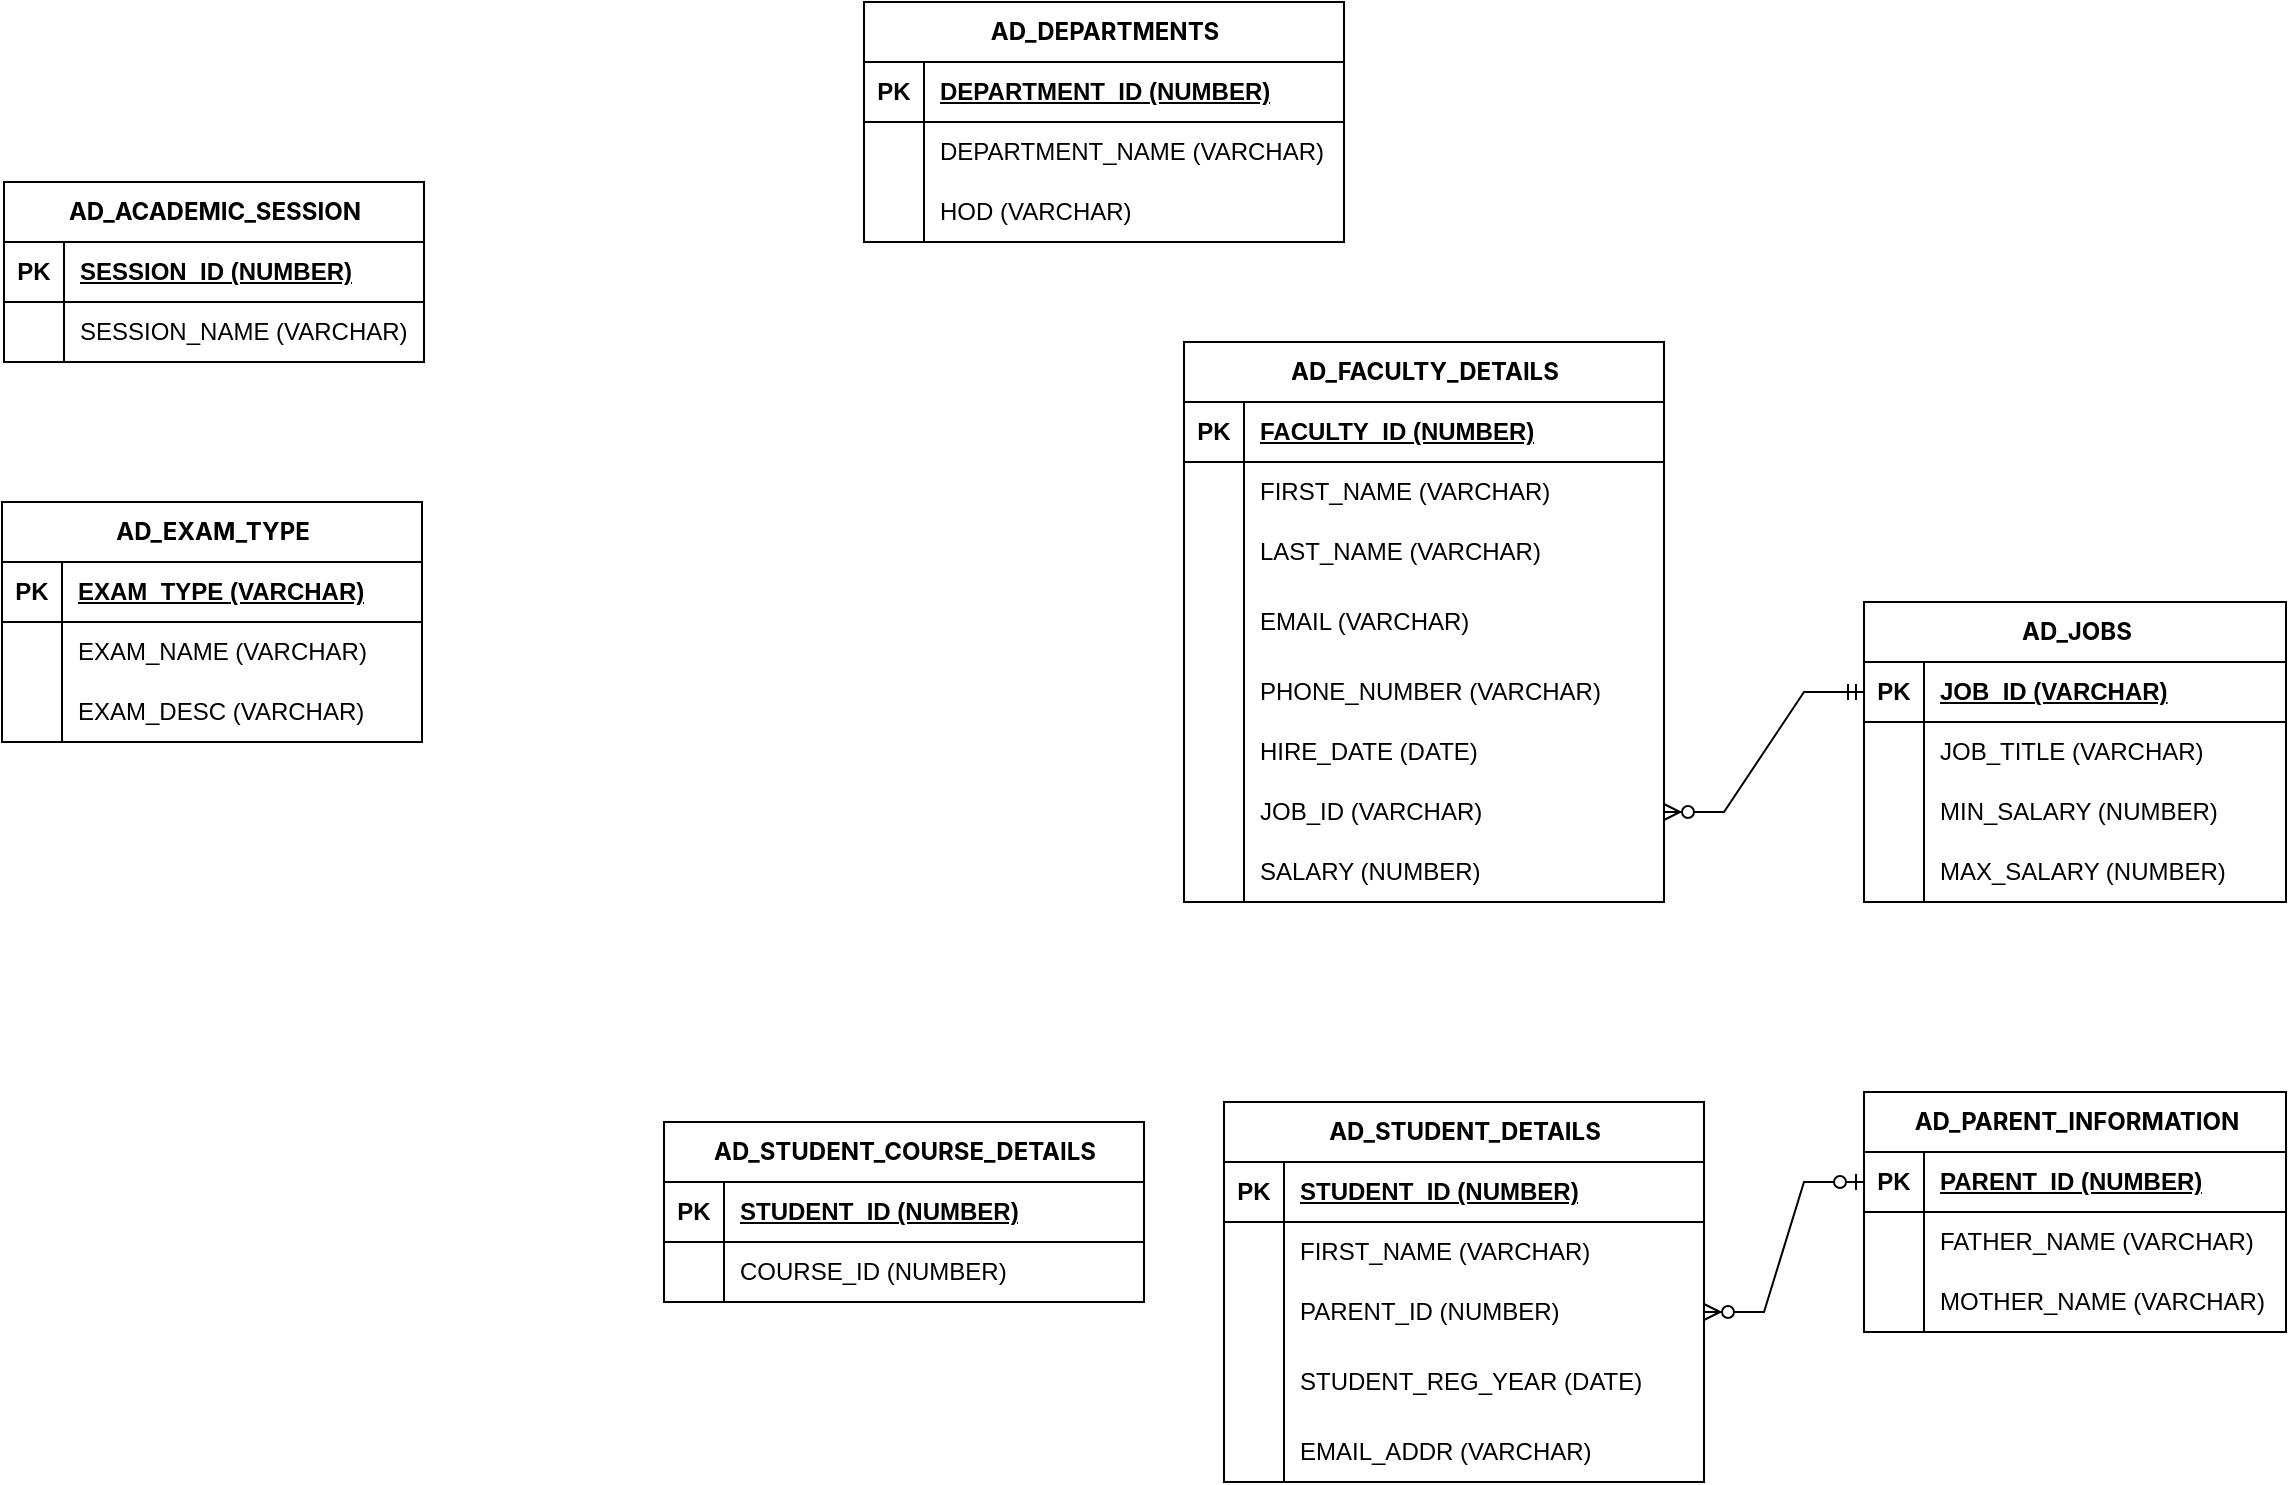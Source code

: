 <mxfile version="22.1.16" type="github" pages="2">
  <diagram name="AD" id="0fpcRu9oimJJqG-URZm-">
    <mxGraphModel dx="1434" dy="749" grid="1" gridSize="10" guides="1" tooltips="1" connect="1" arrows="1" fold="1" page="1" pageScale="1" pageWidth="850" pageHeight="1100" math="0" shadow="0">
      <root>
        <mxCell id="0" />
        <mxCell id="1" parent="0" />
        <mxCell id="4Lrt53rr_ARTDdXrTA73-1" value="&lt;h1 style=&quot;box-sizing: border-box; outline-color: var(--ut-focus-outline-color,-webkit-focus-ring-color); font-size: inherit; margin-block-end: 1rem; line-height: inherit; margin: inherit; overflow: hidden; font-family: &amp;quot;Oracle Sans&amp;quot;, -apple-system, BlinkMacSystemFont, &amp;quot;Segoe UI&amp;quot;, Roboto, Oxygen, Ubuntu, Cantarell, &amp;quot;Fira Sans&amp;quot;, &amp;quot;Droid Sans&amp;quot;, &amp;quot;Helvetica Neue&amp;quot;, sans-serif; text-align: left; background-color: rgb(255, 255, 255);&quot; class=&quot;t-Breadcrumb-label&quot;&gt;AD_ACADEMIC_SESSION&lt;/h1&gt;" style="shape=table;startSize=30;container=1;collapsible=1;childLayout=tableLayout;fixedRows=1;rowLines=0;fontStyle=1;align=center;resizeLast=1;html=1;" vertex="1" parent="1">
          <mxGeometry x="120" y="410" width="210" height="90" as="geometry" />
        </mxCell>
        <mxCell id="4Lrt53rr_ARTDdXrTA73-2" value="" style="shape=tableRow;horizontal=0;startSize=0;swimlaneHead=0;swimlaneBody=0;fillColor=none;collapsible=0;dropTarget=0;points=[[0,0.5],[1,0.5]];portConstraint=eastwest;top=0;left=0;right=0;bottom=1;" vertex="1" parent="4Lrt53rr_ARTDdXrTA73-1">
          <mxGeometry y="30" width="210" height="30" as="geometry" />
        </mxCell>
        <mxCell id="4Lrt53rr_ARTDdXrTA73-3" value="PK" style="shape=partialRectangle;connectable=0;fillColor=none;top=0;left=0;bottom=0;right=0;fontStyle=1;overflow=hidden;whiteSpace=wrap;html=1;" vertex="1" parent="4Lrt53rr_ARTDdXrTA73-2">
          <mxGeometry width="30" height="30" as="geometry">
            <mxRectangle width="30" height="30" as="alternateBounds" />
          </mxGeometry>
        </mxCell>
        <mxCell id="4Lrt53rr_ARTDdXrTA73-4" value="SESSION_ID (NUMBER)" style="shape=partialRectangle;connectable=0;fillColor=none;top=0;left=0;bottom=0;right=0;align=left;spacingLeft=6;fontStyle=5;overflow=hidden;whiteSpace=wrap;html=1;" vertex="1" parent="4Lrt53rr_ARTDdXrTA73-2">
          <mxGeometry x="30" width="180" height="30" as="geometry">
            <mxRectangle width="180" height="30" as="alternateBounds" />
          </mxGeometry>
        </mxCell>
        <mxCell id="4Lrt53rr_ARTDdXrTA73-5" value="" style="shape=tableRow;horizontal=0;startSize=0;swimlaneHead=0;swimlaneBody=0;fillColor=none;collapsible=0;dropTarget=0;points=[[0,0.5],[1,0.5]];portConstraint=eastwest;top=0;left=0;right=0;bottom=0;" vertex="1" parent="4Lrt53rr_ARTDdXrTA73-1">
          <mxGeometry y="60" width="210" height="30" as="geometry" />
        </mxCell>
        <mxCell id="4Lrt53rr_ARTDdXrTA73-6" value="" style="shape=partialRectangle;connectable=0;fillColor=none;top=0;left=0;bottom=0;right=0;editable=1;overflow=hidden;whiteSpace=wrap;html=1;" vertex="1" parent="4Lrt53rr_ARTDdXrTA73-5">
          <mxGeometry width="30" height="30" as="geometry">
            <mxRectangle width="30" height="30" as="alternateBounds" />
          </mxGeometry>
        </mxCell>
        <mxCell id="4Lrt53rr_ARTDdXrTA73-7" value="SESSION_NAME (VARCHAR)" style="shape=partialRectangle;connectable=0;fillColor=none;top=0;left=0;bottom=0;right=0;align=left;spacingLeft=6;overflow=hidden;whiteSpace=wrap;html=1;" vertex="1" parent="4Lrt53rr_ARTDdXrTA73-5">
          <mxGeometry x="30" width="180" height="30" as="geometry">
            <mxRectangle width="180" height="30" as="alternateBounds" />
          </mxGeometry>
        </mxCell>
        <mxCell id="4Lrt53rr_ARTDdXrTA73-14" value="&lt;h1 style=&quot;box-sizing: border-box; outline-color: var(--ut-focus-outline-color, -webkit-focus-ring-color); font-size: inherit; margin-block-end: 1rem; line-height: inherit; margin: inherit; overflow: hidden; font-family: &amp;quot;Oracle Sans&amp;quot;, -apple-system, BlinkMacSystemFont, &amp;quot;Segoe UI&amp;quot;, Roboto, Oxygen, Ubuntu, Cantarell, &amp;quot;Fira Sans&amp;quot;, &amp;quot;Droid Sans&amp;quot;, &amp;quot;Helvetica Neue&amp;quot;, sans-serif; text-align: left; background-color: rgb(255, 255, 255);&quot; class=&quot;t-Breadcrumb-label&quot;&gt;AD_DEPARTMENTS&lt;/h1&gt;" style="shape=table;startSize=30;container=1;collapsible=1;childLayout=tableLayout;fixedRows=1;rowLines=0;fontStyle=1;align=center;resizeLast=1;html=1;" vertex="1" parent="1">
          <mxGeometry x="550" y="320" width="240" height="120" as="geometry" />
        </mxCell>
        <mxCell id="4Lrt53rr_ARTDdXrTA73-15" value="" style="shape=tableRow;horizontal=0;startSize=0;swimlaneHead=0;swimlaneBody=0;fillColor=none;collapsible=0;dropTarget=0;points=[[0,0.5],[1,0.5]];portConstraint=eastwest;top=0;left=0;right=0;bottom=1;" vertex="1" parent="4Lrt53rr_ARTDdXrTA73-14">
          <mxGeometry y="30" width="240" height="30" as="geometry" />
        </mxCell>
        <mxCell id="4Lrt53rr_ARTDdXrTA73-16" value="PK" style="shape=partialRectangle;connectable=0;fillColor=none;top=0;left=0;bottom=0;right=0;fontStyle=1;overflow=hidden;whiteSpace=wrap;html=1;" vertex="1" parent="4Lrt53rr_ARTDdXrTA73-15">
          <mxGeometry width="30" height="30" as="geometry">
            <mxRectangle width="30" height="30" as="alternateBounds" />
          </mxGeometry>
        </mxCell>
        <mxCell id="4Lrt53rr_ARTDdXrTA73-17" value="DEPARTMENT_ID (NUMBER)" style="shape=partialRectangle;connectable=0;fillColor=none;top=0;left=0;bottom=0;right=0;align=left;spacingLeft=6;fontStyle=5;overflow=hidden;whiteSpace=wrap;html=1;" vertex="1" parent="4Lrt53rr_ARTDdXrTA73-15">
          <mxGeometry x="30" width="210" height="30" as="geometry">
            <mxRectangle width="210" height="30" as="alternateBounds" />
          </mxGeometry>
        </mxCell>
        <mxCell id="4Lrt53rr_ARTDdXrTA73-18" value="" style="shape=tableRow;horizontal=0;startSize=0;swimlaneHead=0;swimlaneBody=0;fillColor=none;collapsible=0;dropTarget=0;points=[[0,0.5],[1,0.5]];portConstraint=eastwest;top=0;left=0;right=0;bottom=0;" vertex="1" parent="4Lrt53rr_ARTDdXrTA73-14">
          <mxGeometry y="60" width="240" height="30" as="geometry" />
        </mxCell>
        <mxCell id="4Lrt53rr_ARTDdXrTA73-19" value="" style="shape=partialRectangle;connectable=0;fillColor=none;top=0;left=0;bottom=0;right=0;editable=1;overflow=hidden;whiteSpace=wrap;html=1;" vertex="1" parent="4Lrt53rr_ARTDdXrTA73-18">
          <mxGeometry width="30" height="30" as="geometry">
            <mxRectangle width="30" height="30" as="alternateBounds" />
          </mxGeometry>
        </mxCell>
        <mxCell id="4Lrt53rr_ARTDdXrTA73-20" value="DEPARTMENT_NAME (VARCHAR)" style="shape=partialRectangle;connectable=0;fillColor=none;top=0;left=0;bottom=0;right=0;align=left;spacingLeft=6;overflow=hidden;whiteSpace=wrap;html=1;" vertex="1" parent="4Lrt53rr_ARTDdXrTA73-18">
          <mxGeometry x="30" width="210" height="30" as="geometry">
            <mxRectangle width="210" height="30" as="alternateBounds" />
          </mxGeometry>
        </mxCell>
        <mxCell id="4Lrt53rr_ARTDdXrTA73-21" value="" style="shape=tableRow;horizontal=0;startSize=0;swimlaneHead=0;swimlaneBody=0;fillColor=none;collapsible=0;dropTarget=0;points=[[0,0.5],[1,0.5]];portConstraint=eastwest;top=0;left=0;right=0;bottom=0;" vertex="1" parent="4Lrt53rr_ARTDdXrTA73-14">
          <mxGeometry y="90" width="240" height="30" as="geometry" />
        </mxCell>
        <mxCell id="4Lrt53rr_ARTDdXrTA73-22" value="" style="shape=partialRectangle;connectable=0;fillColor=none;top=0;left=0;bottom=0;right=0;editable=1;overflow=hidden;whiteSpace=wrap;html=1;" vertex="1" parent="4Lrt53rr_ARTDdXrTA73-21">
          <mxGeometry width="30" height="30" as="geometry">
            <mxRectangle width="30" height="30" as="alternateBounds" />
          </mxGeometry>
        </mxCell>
        <mxCell id="4Lrt53rr_ARTDdXrTA73-23" value="HOD (VARCHAR)" style="shape=partialRectangle;connectable=0;fillColor=none;top=0;left=0;bottom=0;right=0;align=left;spacingLeft=6;overflow=hidden;whiteSpace=wrap;html=1;" vertex="1" parent="4Lrt53rr_ARTDdXrTA73-21">
          <mxGeometry x="30" width="210" height="30" as="geometry">
            <mxRectangle width="210" height="30" as="alternateBounds" />
          </mxGeometry>
        </mxCell>
        <mxCell id="4Lrt53rr_ARTDdXrTA73-27" value="&lt;h1 style=&quot;box-sizing: border-box; outline-color: var(--ut-focus-outline-color,-webkit-focus-ring-color); font-size: inherit; margin-block-end: 1rem; line-height: inherit; margin: inherit; overflow: hidden; font-family: &amp;quot;Oracle Sans&amp;quot;, -apple-system, BlinkMacSystemFont, &amp;quot;Segoe UI&amp;quot;, Roboto, Oxygen, Ubuntu, Cantarell, &amp;quot;Fira Sans&amp;quot;, &amp;quot;Droid Sans&amp;quot;, &amp;quot;Helvetica Neue&amp;quot;, sans-serif; text-align: left; background-color: rgb(255, 255, 255);&quot; class=&quot;t-Breadcrumb-label&quot;&gt;AD_EXAM_TYPE&lt;/h1&gt;" style="shape=table;startSize=30;container=1;collapsible=1;childLayout=tableLayout;fixedRows=1;rowLines=0;fontStyle=1;align=center;resizeLast=1;html=1;" vertex="1" parent="1">
          <mxGeometry x="119" y="570" width="210" height="120" as="geometry" />
        </mxCell>
        <mxCell id="4Lrt53rr_ARTDdXrTA73-28" value="" style="shape=tableRow;horizontal=0;startSize=0;swimlaneHead=0;swimlaneBody=0;fillColor=none;collapsible=0;dropTarget=0;points=[[0,0.5],[1,0.5]];portConstraint=eastwest;top=0;left=0;right=0;bottom=1;" vertex="1" parent="4Lrt53rr_ARTDdXrTA73-27">
          <mxGeometry y="30" width="210" height="30" as="geometry" />
        </mxCell>
        <mxCell id="4Lrt53rr_ARTDdXrTA73-29" value="PK" style="shape=partialRectangle;connectable=0;fillColor=none;top=0;left=0;bottom=0;right=0;fontStyle=1;overflow=hidden;whiteSpace=wrap;html=1;" vertex="1" parent="4Lrt53rr_ARTDdXrTA73-28">
          <mxGeometry width="30" height="30" as="geometry">
            <mxRectangle width="30" height="30" as="alternateBounds" />
          </mxGeometry>
        </mxCell>
        <mxCell id="4Lrt53rr_ARTDdXrTA73-30" value="EXAM_TYPE (VARCHAR)" style="shape=partialRectangle;connectable=0;fillColor=none;top=0;left=0;bottom=0;right=0;align=left;spacingLeft=6;fontStyle=5;overflow=hidden;whiteSpace=wrap;html=1;" vertex="1" parent="4Lrt53rr_ARTDdXrTA73-28">
          <mxGeometry x="30" width="180" height="30" as="geometry">
            <mxRectangle width="180" height="30" as="alternateBounds" />
          </mxGeometry>
        </mxCell>
        <mxCell id="4Lrt53rr_ARTDdXrTA73-31" value="" style="shape=tableRow;horizontal=0;startSize=0;swimlaneHead=0;swimlaneBody=0;fillColor=none;collapsible=0;dropTarget=0;points=[[0,0.5],[1,0.5]];portConstraint=eastwest;top=0;left=0;right=0;bottom=0;" vertex="1" parent="4Lrt53rr_ARTDdXrTA73-27">
          <mxGeometry y="60" width="210" height="30" as="geometry" />
        </mxCell>
        <mxCell id="4Lrt53rr_ARTDdXrTA73-32" value="" style="shape=partialRectangle;connectable=0;fillColor=none;top=0;left=0;bottom=0;right=0;editable=1;overflow=hidden;whiteSpace=wrap;html=1;" vertex="1" parent="4Lrt53rr_ARTDdXrTA73-31">
          <mxGeometry width="30" height="30" as="geometry">
            <mxRectangle width="30" height="30" as="alternateBounds" />
          </mxGeometry>
        </mxCell>
        <mxCell id="4Lrt53rr_ARTDdXrTA73-33" value="EXAM_NAME (VARCHAR)" style="shape=partialRectangle;connectable=0;fillColor=none;top=0;left=0;bottom=0;right=0;align=left;spacingLeft=6;overflow=hidden;whiteSpace=wrap;html=1;" vertex="1" parent="4Lrt53rr_ARTDdXrTA73-31">
          <mxGeometry x="30" width="180" height="30" as="geometry">
            <mxRectangle width="180" height="30" as="alternateBounds" />
          </mxGeometry>
        </mxCell>
        <mxCell id="4Lrt53rr_ARTDdXrTA73-34" value="" style="shape=tableRow;horizontal=0;startSize=0;swimlaneHead=0;swimlaneBody=0;fillColor=none;collapsible=0;dropTarget=0;points=[[0,0.5],[1,0.5]];portConstraint=eastwest;top=0;left=0;right=0;bottom=0;" vertex="1" parent="4Lrt53rr_ARTDdXrTA73-27">
          <mxGeometry y="90" width="210" height="30" as="geometry" />
        </mxCell>
        <mxCell id="4Lrt53rr_ARTDdXrTA73-35" value="" style="shape=partialRectangle;connectable=0;fillColor=none;top=0;left=0;bottom=0;right=0;editable=1;overflow=hidden;whiteSpace=wrap;html=1;" vertex="1" parent="4Lrt53rr_ARTDdXrTA73-34">
          <mxGeometry width="30" height="30" as="geometry">
            <mxRectangle width="30" height="30" as="alternateBounds" />
          </mxGeometry>
        </mxCell>
        <mxCell id="4Lrt53rr_ARTDdXrTA73-36" value="EXAM_DESC (VARCHAR)" style="shape=partialRectangle;connectable=0;fillColor=none;top=0;left=0;bottom=0;right=0;align=left;spacingLeft=6;overflow=hidden;whiteSpace=wrap;html=1;" vertex="1" parent="4Lrt53rr_ARTDdXrTA73-34">
          <mxGeometry x="30" width="180" height="30" as="geometry">
            <mxRectangle width="180" height="30" as="alternateBounds" />
          </mxGeometry>
        </mxCell>
        <mxCell id="4Lrt53rr_ARTDdXrTA73-40" value="&lt;h1 style=&quot;box-sizing: border-box; outline-color: var(--ut-focus-outline-color, -webkit-focus-ring-color); font-size: inherit; margin-block-end: 1rem; line-height: inherit; margin: inherit; overflow: hidden; font-family: &amp;quot;Oracle Sans&amp;quot;, -apple-system, BlinkMacSystemFont, &amp;quot;Segoe UI&amp;quot;, Roboto, Oxygen, Ubuntu, Cantarell, &amp;quot;Fira Sans&amp;quot;, &amp;quot;Droid Sans&amp;quot;, &amp;quot;Helvetica Neue&amp;quot;, sans-serif; text-align: left; background-color: rgb(255, 255, 255);&quot; class=&quot;t-Breadcrumb-label&quot;&gt;AD_FACULTY_DETAILS&lt;/h1&gt;" style="shape=table;startSize=30;container=1;collapsible=1;childLayout=tableLayout;fixedRows=1;rowLines=0;fontStyle=1;align=center;resizeLast=1;html=1;" vertex="1" parent="1">
          <mxGeometry x="710" y="490" width="240" height="280" as="geometry" />
        </mxCell>
        <mxCell id="4Lrt53rr_ARTDdXrTA73-41" value="" style="shape=tableRow;horizontal=0;startSize=0;swimlaneHead=0;swimlaneBody=0;fillColor=none;collapsible=0;dropTarget=0;points=[[0,0.5],[1,0.5]];portConstraint=eastwest;top=0;left=0;right=0;bottom=1;" vertex="1" parent="4Lrt53rr_ARTDdXrTA73-40">
          <mxGeometry y="30" width="240" height="30" as="geometry" />
        </mxCell>
        <mxCell id="4Lrt53rr_ARTDdXrTA73-42" value="PK" style="shape=partialRectangle;connectable=0;fillColor=none;top=0;left=0;bottom=0;right=0;fontStyle=1;overflow=hidden;whiteSpace=wrap;html=1;" vertex="1" parent="4Lrt53rr_ARTDdXrTA73-41">
          <mxGeometry width="30" height="30" as="geometry">
            <mxRectangle width="30" height="30" as="alternateBounds" />
          </mxGeometry>
        </mxCell>
        <mxCell id="4Lrt53rr_ARTDdXrTA73-43" value="FACULTY_ID (NUMBER)" style="shape=partialRectangle;connectable=0;fillColor=none;top=0;left=0;bottom=0;right=0;align=left;spacingLeft=6;fontStyle=5;overflow=hidden;whiteSpace=wrap;html=1;" vertex="1" parent="4Lrt53rr_ARTDdXrTA73-41">
          <mxGeometry x="30" width="210" height="30" as="geometry">
            <mxRectangle width="210" height="30" as="alternateBounds" />
          </mxGeometry>
        </mxCell>
        <mxCell id="4Lrt53rr_ARTDdXrTA73-44" value="" style="shape=tableRow;horizontal=0;startSize=0;swimlaneHead=0;swimlaneBody=0;fillColor=none;collapsible=0;dropTarget=0;points=[[0,0.5],[1,0.5]];portConstraint=eastwest;top=0;left=0;right=0;bottom=0;" vertex="1" parent="4Lrt53rr_ARTDdXrTA73-40">
          <mxGeometry y="60" width="240" height="30" as="geometry" />
        </mxCell>
        <mxCell id="4Lrt53rr_ARTDdXrTA73-45" value="" style="shape=partialRectangle;connectable=0;fillColor=none;top=0;left=0;bottom=0;right=0;editable=1;overflow=hidden;whiteSpace=wrap;html=1;" vertex="1" parent="4Lrt53rr_ARTDdXrTA73-44">
          <mxGeometry width="30" height="30" as="geometry">
            <mxRectangle width="30" height="30" as="alternateBounds" />
          </mxGeometry>
        </mxCell>
        <mxCell id="4Lrt53rr_ARTDdXrTA73-46" value="FIRST_NAME (VARCHAR)" style="shape=partialRectangle;connectable=0;fillColor=none;top=0;left=0;bottom=0;right=0;align=left;spacingLeft=6;overflow=hidden;whiteSpace=wrap;html=1;" vertex="1" parent="4Lrt53rr_ARTDdXrTA73-44">
          <mxGeometry x="30" width="210" height="30" as="geometry">
            <mxRectangle width="210" height="30" as="alternateBounds" />
          </mxGeometry>
        </mxCell>
        <mxCell id="4Lrt53rr_ARTDdXrTA73-47" value="" style="shape=tableRow;horizontal=0;startSize=0;swimlaneHead=0;swimlaneBody=0;fillColor=none;collapsible=0;dropTarget=0;points=[[0,0.5],[1,0.5]];portConstraint=eastwest;top=0;left=0;right=0;bottom=0;" vertex="1" parent="4Lrt53rr_ARTDdXrTA73-40">
          <mxGeometry y="90" width="240" height="30" as="geometry" />
        </mxCell>
        <mxCell id="4Lrt53rr_ARTDdXrTA73-48" value="" style="shape=partialRectangle;connectable=0;fillColor=none;top=0;left=0;bottom=0;right=0;editable=1;overflow=hidden;whiteSpace=wrap;html=1;" vertex="1" parent="4Lrt53rr_ARTDdXrTA73-47">
          <mxGeometry width="30" height="30" as="geometry">
            <mxRectangle width="30" height="30" as="alternateBounds" />
          </mxGeometry>
        </mxCell>
        <mxCell id="4Lrt53rr_ARTDdXrTA73-49" value="LAST_NAME (VARCHAR)" style="shape=partialRectangle;connectable=0;fillColor=none;top=0;left=0;bottom=0;right=0;align=left;spacingLeft=6;overflow=hidden;whiteSpace=wrap;html=1;" vertex="1" parent="4Lrt53rr_ARTDdXrTA73-47">
          <mxGeometry x="30" width="210" height="30" as="geometry">
            <mxRectangle width="210" height="30" as="alternateBounds" />
          </mxGeometry>
        </mxCell>
        <mxCell id="4Lrt53rr_ARTDdXrTA73-50" value="" style="shape=tableRow;horizontal=0;startSize=0;swimlaneHead=0;swimlaneBody=0;fillColor=none;collapsible=0;dropTarget=0;points=[[0,0.5],[1,0.5]];portConstraint=eastwest;top=0;left=0;right=0;bottom=0;" vertex="1" parent="4Lrt53rr_ARTDdXrTA73-40">
          <mxGeometry y="120" width="240" height="40" as="geometry" />
        </mxCell>
        <mxCell id="4Lrt53rr_ARTDdXrTA73-51" value="" style="shape=partialRectangle;connectable=0;fillColor=none;top=0;left=0;bottom=0;right=0;editable=1;overflow=hidden;whiteSpace=wrap;html=1;" vertex="1" parent="4Lrt53rr_ARTDdXrTA73-50">
          <mxGeometry width="30" height="40" as="geometry">
            <mxRectangle width="30" height="40" as="alternateBounds" />
          </mxGeometry>
        </mxCell>
        <mxCell id="4Lrt53rr_ARTDdXrTA73-52" value="EMAIL (VARCHAR)" style="shape=partialRectangle;connectable=0;fillColor=none;top=0;left=0;bottom=0;right=0;align=left;spacingLeft=6;overflow=hidden;whiteSpace=wrap;html=1;" vertex="1" parent="4Lrt53rr_ARTDdXrTA73-50">
          <mxGeometry x="30" width="210" height="40" as="geometry">
            <mxRectangle width="210" height="40" as="alternateBounds" />
          </mxGeometry>
        </mxCell>
        <mxCell id="4Lrt53rr_ARTDdXrTA73-53" value="" style="shape=tableRow;horizontal=0;startSize=0;swimlaneHead=0;swimlaneBody=0;fillColor=none;collapsible=0;dropTarget=0;points=[[0,0.5],[1,0.5]];portConstraint=eastwest;top=0;left=0;right=0;bottom=0;" vertex="1" parent="4Lrt53rr_ARTDdXrTA73-40">
          <mxGeometry y="160" width="240" height="30" as="geometry" />
        </mxCell>
        <mxCell id="4Lrt53rr_ARTDdXrTA73-54" value="" style="shape=partialRectangle;connectable=0;fillColor=none;top=0;left=0;bottom=0;right=0;editable=1;overflow=hidden;whiteSpace=wrap;html=1;" vertex="1" parent="4Lrt53rr_ARTDdXrTA73-53">
          <mxGeometry width="30" height="30" as="geometry">
            <mxRectangle width="30" height="30" as="alternateBounds" />
          </mxGeometry>
        </mxCell>
        <mxCell id="4Lrt53rr_ARTDdXrTA73-55" value="PHONE_NUMBER (VARCHAR)" style="shape=partialRectangle;connectable=0;fillColor=none;top=0;left=0;bottom=0;right=0;align=left;spacingLeft=6;overflow=hidden;whiteSpace=wrap;html=1;" vertex="1" parent="4Lrt53rr_ARTDdXrTA73-53">
          <mxGeometry x="30" width="210" height="30" as="geometry">
            <mxRectangle width="210" height="30" as="alternateBounds" />
          </mxGeometry>
        </mxCell>
        <mxCell id="4Lrt53rr_ARTDdXrTA73-56" value="" style="shape=tableRow;horizontal=0;startSize=0;swimlaneHead=0;swimlaneBody=0;fillColor=none;collapsible=0;dropTarget=0;points=[[0,0.5],[1,0.5]];portConstraint=eastwest;top=0;left=0;right=0;bottom=0;" vertex="1" parent="4Lrt53rr_ARTDdXrTA73-40">
          <mxGeometry y="190" width="240" height="30" as="geometry" />
        </mxCell>
        <mxCell id="4Lrt53rr_ARTDdXrTA73-57" value="" style="shape=partialRectangle;connectable=0;fillColor=none;top=0;left=0;bottom=0;right=0;editable=1;overflow=hidden;whiteSpace=wrap;html=1;" vertex="1" parent="4Lrt53rr_ARTDdXrTA73-56">
          <mxGeometry width="30" height="30" as="geometry">
            <mxRectangle width="30" height="30" as="alternateBounds" />
          </mxGeometry>
        </mxCell>
        <mxCell id="4Lrt53rr_ARTDdXrTA73-58" value="HIRE_DATE (DATE)" style="shape=partialRectangle;connectable=0;fillColor=none;top=0;left=0;bottom=0;right=0;align=left;spacingLeft=6;overflow=hidden;whiteSpace=wrap;html=1;" vertex="1" parent="4Lrt53rr_ARTDdXrTA73-56">
          <mxGeometry x="30" width="210" height="30" as="geometry">
            <mxRectangle width="210" height="30" as="alternateBounds" />
          </mxGeometry>
        </mxCell>
        <mxCell id="4Lrt53rr_ARTDdXrTA73-59" value="" style="shape=tableRow;horizontal=0;startSize=0;swimlaneHead=0;swimlaneBody=0;fillColor=none;collapsible=0;dropTarget=0;points=[[0,0.5],[1,0.5]];portConstraint=eastwest;top=0;left=0;right=0;bottom=0;" vertex="1" parent="4Lrt53rr_ARTDdXrTA73-40">
          <mxGeometry y="220" width="240" height="30" as="geometry" />
        </mxCell>
        <mxCell id="4Lrt53rr_ARTDdXrTA73-60" value="" style="shape=partialRectangle;connectable=0;fillColor=none;top=0;left=0;bottom=0;right=0;editable=1;overflow=hidden;whiteSpace=wrap;html=1;" vertex="1" parent="4Lrt53rr_ARTDdXrTA73-59">
          <mxGeometry width="30" height="30" as="geometry">
            <mxRectangle width="30" height="30" as="alternateBounds" />
          </mxGeometry>
        </mxCell>
        <mxCell id="4Lrt53rr_ARTDdXrTA73-61" value="JOB_ID (VARCHAR)" style="shape=partialRectangle;connectable=0;fillColor=none;top=0;left=0;bottom=0;right=0;align=left;spacingLeft=6;overflow=hidden;whiteSpace=wrap;html=1;" vertex="1" parent="4Lrt53rr_ARTDdXrTA73-59">
          <mxGeometry x="30" width="210" height="30" as="geometry">
            <mxRectangle width="210" height="30" as="alternateBounds" />
          </mxGeometry>
        </mxCell>
        <mxCell id="4Lrt53rr_ARTDdXrTA73-62" value="" style="shape=tableRow;horizontal=0;startSize=0;swimlaneHead=0;swimlaneBody=0;fillColor=none;collapsible=0;dropTarget=0;points=[[0,0.5],[1,0.5]];portConstraint=eastwest;top=0;left=0;right=0;bottom=0;" vertex="1" parent="4Lrt53rr_ARTDdXrTA73-40">
          <mxGeometry y="250" width="240" height="30" as="geometry" />
        </mxCell>
        <mxCell id="4Lrt53rr_ARTDdXrTA73-63" value="" style="shape=partialRectangle;connectable=0;fillColor=none;top=0;left=0;bottom=0;right=0;editable=1;overflow=hidden;whiteSpace=wrap;html=1;" vertex="1" parent="4Lrt53rr_ARTDdXrTA73-62">
          <mxGeometry width="30" height="30" as="geometry">
            <mxRectangle width="30" height="30" as="alternateBounds" />
          </mxGeometry>
        </mxCell>
        <mxCell id="4Lrt53rr_ARTDdXrTA73-64" value="SALARY (NUMBER)" style="shape=partialRectangle;connectable=0;fillColor=none;top=0;left=0;bottom=0;right=0;align=left;spacingLeft=6;overflow=hidden;whiteSpace=wrap;html=1;" vertex="1" parent="4Lrt53rr_ARTDdXrTA73-62">
          <mxGeometry x="30" width="210" height="30" as="geometry">
            <mxRectangle width="210" height="30" as="alternateBounds" />
          </mxGeometry>
        </mxCell>
        <mxCell id="4Lrt53rr_ARTDdXrTA73-65" value="&lt;h1 style=&quot;box-sizing: border-box; outline-color: var(--ut-focus-outline-color,-webkit-focus-ring-color); font-size: inherit; margin-block-end: 1rem; line-height: inherit; margin: inherit; overflow: hidden; font-family: &amp;quot;Oracle Sans&amp;quot;, -apple-system, BlinkMacSystemFont, &amp;quot;Segoe UI&amp;quot;, Roboto, Oxygen, Ubuntu, Cantarell, &amp;quot;Fira Sans&amp;quot;, &amp;quot;Droid Sans&amp;quot;, &amp;quot;Helvetica Neue&amp;quot;, sans-serif; text-align: left; background-color: rgb(255, 255, 255);&quot; class=&quot;t-Breadcrumb-label&quot;&gt;AD_JOBS&lt;/h1&gt;" style="shape=table;startSize=30;container=1;collapsible=1;childLayout=tableLayout;fixedRows=1;rowLines=0;fontStyle=1;align=center;resizeLast=1;html=1;" vertex="1" parent="1">
          <mxGeometry x="1050" y="620" width="211" height="150" as="geometry" />
        </mxCell>
        <mxCell id="4Lrt53rr_ARTDdXrTA73-66" value="" style="shape=tableRow;horizontal=0;startSize=0;swimlaneHead=0;swimlaneBody=0;fillColor=none;collapsible=0;dropTarget=0;points=[[0,0.5],[1,0.5]];portConstraint=eastwest;top=0;left=0;right=0;bottom=1;" vertex="1" parent="4Lrt53rr_ARTDdXrTA73-65">
          <mxGeometry y="30" width="211" height="30" as="geometry" />
        </mxCell>
        <mxCell id="4Lrt53rr_ARTDdXrTA73-67" value="PK" style="shape=partialRectangle;connectable=0;fillColor=none;top=0;left=0;bottom=0;right=0;fontStyle=1;overflow=hidden;whiteSpace=wrap;html=1;" vertex="1" parent="4Lrt53rr_ARTDdXrTA73-66">
          <mxGeometry width="30" height="30" as="geometry">
            <mxRectangle width="30" height="30" as="alternateBounds" />
          </mxGeometry>
        </mxCell>
        <mxCell id="4Lrt53rr_ARTDdXrTA73-68" value="JOB_ID (VARCHAR)" style="shape=partialRectangle;connectable=0;fillColor=none;top=0;left=0;bottom=0;right=0;align=left;spacingLeft=6;fontStyle=5;overflow=hidden;whiteSpace=wrap;html=1;" vertex="1" parent="4Lrt53rr_ARTDdXrTA73-66">
          <mxGeometry x="30" width="181" height="30" as="geometry">
            <mxRectangle width="181" height="30" as="alternateBounds" />
          </mxGeometry>
        </mxCell>
        <mxCell id="4Lrt53rr_ARTDdXrTA73-69" value="" style="shape=tableRow;horizontal=0;startSize=0;swimlaneHead=0;swimlaneBody=0;fillColor=none;collapsible=0;dropTarget=0;points=[[0,0.5],[1,0.5]];portConstraint=eastwest;top=0;left=0;right=0;bottom=0;" vertex="1" parent="4Lrt53rr_ARTDdXrTA73-65">
          <mxGeometry y="60" width="211" height="30" as="geometry" />
        </mxCell>
        <mxCell id="4Lrt53rr_ARTDdXrTA73-70" value="" style="shape=partialRectangle;connectable=0;fillColor=none;top=0;left=0;bottom=0;right=0;editable=1;overflow=hidden;whiteSpace=wrap;html=1;" vertex="1" parent="4Lrt53rr_ARTDdXrTA73-69">
          <mxGeometry width="30" height="30" as="geometry">
            <mxRectangle width="30" height="30" as="alternateBounds" />
          </mxGeometry>
        </mxCell>
        <mxCell id="4Lrt53rr_ARTDdXrTA73-71" value="JOB_TITLE (VARCHAR)" style="shape=partialRectangle;connectable=0;fillColor=none;top=0;left=0;bottom=0;right=0;align=left;spacingLeft=6;overflow=hidden;whiteSpace=wrap;html=1;" vertex="1" parent="4Lrt53rr_ARTDdXrTA73-69">
          <mxGeometry x="30" width="181" height="30" as="geometry">
            <mxRectangle width="181" height="30" as="alternateBounds" />
          </mxGeometry>
        </mxCell>
        <mxCell id="4Lrt53rr_ARTDdXrTA73-72" value="" style="shape=tableRow;horizontal=0;startSize=0;swimlaneHead=0;swimlaneBody=0;fillColor=none;collapsible=0;dropTarget=0;points=[[0,0.5],[1,0.5]];portConstraint=eastwest;top=0;left=0;right=0;bottom=0;" vertex="1" parent="4Lrt53rr_ARTDdXrTA73-65">
          <mxGeometry y="90" width="211" height="30" as="geometry" />
        </mxCell>
        <mxCell id="4Lrt53rr_ARTDdXrTA73-73" value="" style="shape=partialRectangle;connectable=0;fillColor=none;top=0;left=0;bottom=0;right=0;editable=1;overflow=hidden;whiteSpace=wrap;html=1;" vertex="1" parent="4Lrt53rr_ARTDdXrTA73-72">
          <mxGeometry width="30" height="30" as="geometry">
            <mxRectangle width="30" height="30" as="alternateBounds" />
          </mxGeometry>
        </mxCell>
        <mxCell id="4Lrt53rr_ARTDdXrTA73-74" value="MIN_SALARY (NUMBER)" style="shape=partialRectangle;connectable=0;fillColor=none;top=0;left=0;bottom=0;right=0;align=left;spacingLeft=6;overflow=hidden;whiteSpace=wrap;html=1;" vertex="1" parent="4Lrt53rr_ARTDdXrTA73-72">
          <mxGeometry x="30" width="181" height="30" as="geometry">
            <mxRectangle width="181" height="30" as="alternateBounds" />
          </mxGeometry>
        </mxCell>
        <mxCell id="4Lrt53rr_ARTDdXrTA73-75" value="" style="shape=tableRow;horizontal=0;startSize=0;swimlaneHead=0;swimlaneBody=0;fillColor=none;collapsible=0;dropTarget=0;points=[[0,0.5],[1,0.5]];portConstraint=eastwest;top=0;left=0;right=0;bottom=0;" vertex="1" parent="4Lrt53rr_ARTDdXrTA73-65">
          <mxGeometry y="120" width="211" height="30" as="geometry" />
        </mxCell>
        <mxCell id="4Lrt53rr_ARTDdXrTA73-76" value="" style="shape=partialRectangle;connectable=0;fillColor=none;top=0;left=0;bottom=0;right=0;editable=1;overflow=hidden;whiteSpace=wrap;html=1;" vertex="1" parent="4Lrt53rr_ARTDdXrTA73-75">
          <mxGeometry width="30" height="30" as="geometry">
            <mxRectangle width="30" height="30" as="alternateBounds" />
          </mxGeometry>
        </mxCell>
        <mxCell id="4Lrt53rr_ARTDdXrTA73-77" value="MAX_SALARY (NUMBER)" style="shape=partialRectangle;connectable=0;fillColor=none;top=0;left=0;bottom=0;right=0;align=left;spacingLeft=6;overflow=hidden;whiteSpace=wrap;html=1;" vertex="1" parent="4Lrt53rr_ARTDdXrTA73-75">
          <mxGeometry x="30" width="181" height="30" as="geometry">
            <mxRectangle width="181" height="30" as="alternateBounds" />
          </mxGeometry>
        </mxCell>
        <mxCell id="4Lrt53rr_ARTDdXrTA73-78" value="&lt;h1 style=&quot;box-sizing: border-box; outline-color: var(--ut-focus-outline-color, -webkit-focus-ring-color); font-size: inherit; margin-block-end: 1rem; line-height: inherit; margin: inherit; overflow: hidden; font-family: &amp;quot;Oracle Sans&amp;quot;, -apple-system, BlinkMacSystemFont, &amp;quot;Segoe UI&amp;quot;, Roboto, Oxygen, Ubuntu, Cantarell, &amp;quot;Fira Sans&amp;quot;, &amp;quot;Droid Sans&amp;quot;, &amp;quot;Helvetica Neue&amp;quot;, sans-serif; text-align: left; background-color: rgb(255, 255, 255);&quot; class=&quot;t-Breadcrumb-label&quot;&gt;AD_PARENT_INFORMATION&lt;/h1&gt;" style="shape=table;startSize=30;container=1;collapsible=1;childLayout=tableLayout;fixedRows=1;rowLines=0;fontStyle=1;align=center;resizeLast=1;html=1;" vertex="1" parent="1">
          <mxGeometry x="1050" y="865" width="211" height="120" as="geometry" />
        </mxCell>
        <mxCell id="4Lrt53rr_ARTDdXrTA73-79" value="" style="shape=tableRow;horizontal=0;startSize=0;swimlaneHead=0;swimlaneBody=0;fillColor=none;collapsible=0;dropTarget=0;points=[[0,0.5],[1,0.5]];portConstraint=eastwest;top=0;left=0;right=0;bottom=1;" vertex="1" parent="4Lrt53rr_ARTDdXrTA73-78">
          <mxGeometry y="30" width="211" height="30" as="geometry" />
        </mxCell>
        <mxCell id="4Lrt53rr_ARTDdXrTA73-80" value="PK" style="shape=partialRectangle;connectable=0;fillColor=none;top=0;left=0;bottom=0;right=0;fontStyle=1;overflow=hidden;whiteSpace=wrap;html=1;" vertex="1" parent="4Lrt53rr_ARTDdXrTA73-79">
          <mxGeometry width="30" height="30" as="geometry">
            <mxRectangle width="30" height="30" as="alternateBounds" />
          </mxGeometry>
        </mxCell>
        <mxCell id="4Lrt53rr_ARTDdXrTA73-81" value="PARENT_ID (NUMBER)" style="shape=partialRectangle;connectable=0;fillColor=none;top=0;left=0;bottom=0;right=0;align=left;spacingLeft=6;fontStyle=5;overflow=hidden;whiteSpace=wrap;html=1;" vertex="1" parent="4Lrt53rr_ARTDdXrTA73-79">
          <mxGeometry x="30" width="181" height="30" as="geometry">
            <mxRectangle width="181" height="30" as="alternateBounds" />
          </mxGeometry>
        </mxCell>
        <mxCell id="4Lrt53rr_ARTDdXrTA73-82" value="" style="shape=tableRow;horizontal=0;startSize=0;swimlaneHead=0;swimlaneBody=0;fillColor=none;collapsible=0;dropTarget=0;points=[[0,0.5],[1,0.5]];portConstraint=eastwest;top=0;left=0;right=0;bottom=0;" vertex="1" parent="4Lrt53rr_ARTDdXrTA73-78">
          <mxGeometry y="60" width="211" height="30" as="geometry" />
        </mxCell>
        <mxCell id="4Lrt53rr_ARTDdXrTA73-83" value="" style="shape=partialRectangle;connectable=0;fillColor=none;top=0;left=0;bottom=0;right=0;editable=1;overflow=hidden;whiteSpace=wrap;html=1;" vertex="1" parent="4Lrt53rr_ARTDdXrTA73-82">
          <mxGeometry width="30" height="30" as="geometry">
            <mxRectangle width="30" height="30" as="alternateBounds" />
          </mxGeometry>
        </mxCell>
        <mxCell id="4Lrt53rr_ARTDdXrTA73-84" value="FATHER_NAME (VARCHAR)" style="shape=partialRectangle;connectable=0;fillColor=none;top=0;left=0;bottom=0;right=0;align=left;spacingLeft=6;overflow=hidden;whiteSpace=wrap;html=1;" vertex="1" parent="4Lrt53rr_ARTDdXrTA73-82">
          <mxGeometry x="30" width="181" height="30" as="geometry">
            <mxRectangle width="181" height="30" as="alternateBounds" />
          </mxGeometry>
        </mxCell>
        <mxCell id="4Lrt53rr_ARTDdXrTA73-85" value="" style="shape=tableRow;horizontal=0;startSize=0;swimlaneHead=0;swimlaneBody=0;fillColor=none;collapsible=0;dropTarget=0;points=[[0,0.5],[1,0.5]];portConstraint=eastwest;top=0;left=0;right=0;bottom=0;" vertex="1" parent="4Lrt53rr_ARTDdXrTA73-78">
          <mxGeometry y="90" width="211" height="30" as="geometry" />
        </mxCell>
        <mxCell id="4Lrt53rr_ARTDdXrTA73-86" value="" style="shape=partialRectangle;connectable=0;fillColor=none;top=0;left=0;bottom=0;right=0;editable=1;overflow=hidden;whiteSpace=wrap;html=1;" vertex="1" parent="4Lrt53rr_ARTDdXrTA73-85">
          <mxGeometry width="30" height="30" as="geometry">
            <mxRectangle width="30" height="30" as="alternateBounds" />
          </mxGeometry>
        </mxCell>
        <mxCell id="4Lrt53rr_ARTDdXrTA73-87" value="MOTHER_NAME (VARCHAR)" style="shape=partialRectangle;connectable=0;fillColor=none;top=0;left=0;bottom=0;right=0;align=left;spacingLeft=6;overflow=hidden;whiteSpace=wrap;html=1;" vertex="1" parent="4Lrt53rr_ARTDdXrTA73-85">
          <mxGeometry x="30" width="181" height="30" as="geometry">
            <mxRectangle width="181" height="30" as="alternateBounds" />
          </mxGeometry>
        </mxCell>
        <mxCell id="4Lrt53rr_ARTDdXrTA73-91" value="&lt;h1 style=&quot;box-sizing: border-box; outline-color: var(--ut-focus-outline-color,-webkit-focus-ring-color); font-size: inherit; margin-block-end: 1rem; line-height: inherit; margin: inherit; overflow: hidden; font-family: &amp;quot;Oracle Sans&amp;quot;, -apple-system, BlinkMacSystemFont, &amp;quot;Segoe UI&amp;quot;, Roboto, Oxygen, Ubuntu, Cantarell, &amp;quot;Fira Sans&amp;quot;, &amp;quot;Droid Sans&amp;quot;, &amp;quot;Helvetica Neue&amp;quot;, sans-serif; text-align: left; background-color: rgb(255, 255, 255);&quot; class=&quot;t-Breadcrumb-label&quot;&gt;AD_STUDENT_COURSE_DETAILS&lt;/h1&gt;" style="shape=table;startSize=30;container=1;collapsible=1;childLayout=tableLayout;fixedRows=1;rowLines=0;fontStyle=1;align=center;resizeLast=1;html=1;" vertex="1" parent="1">
          <mxGeometry x="450" y="880" width="240" height="90" as="geometry" />
        </mxCell>
        <mxCell id="4Lrt53rr_ARTDdXrTA73-92" value="" style="shape=tableRow;horizontal=0;startSize=0;swimlaneHead=0;swimlaneBody=0;fillColor=none;collapsible=0;dropTarget=0;points=[[0,0.5],[1,0.5]];portConstraint=eastwest;top=0;left=0;right=0;bottom=1;" vertex="1" parent="4Lrt53rr_ARTDdXrTA73-91">
          <mxGeometry y="30" width="240" height="30" as="geometry" />
        </mxCell>
        <mxCell id="4Lrt53rr_ARTDdXrTA73-93" value="PK" style="shape=partialRectangle;connectable=0;fillColor=none;top=0;left=0;bottom=0;right=0;fontStyle=1;overflow=hidden;whiteSpace=wrap;html=1;" vertex="1" parent="4Lrt53rr_ARTDdXrTA73-92">
          <mxGeometry width="30" height="30" as="geometry">
            <mxRectangle width="30" height="30" as="alternateBounds" />
          </mxGeometry>
        </mxCell>
        <mxCell id="4Lrt53rr_ARTDdXrTA73-94" value="STUDENT_ID (NUMBER)" style="shape=partialRectangle;connectable=0;fillColor=none;top=0;left=0;bottom=0;right=0;align=left;spacingLeft=6;fontStyle=5;overflow=hidden;whiteSpace=wrap;html=1;" vertex="1" parent="4Lrt53rr_ARTDdXrTA73-92">
          <mxGeometry x="30" width="210" height="30" as="geometry">
            <mxRectangle width="210" height="30" as="alternateBounds" />
          </mxGeometry>
        </mxCell>
        <mxCell id="4Lrt53rr_ARTDdXrTA73-95" value="" style="shape=tableRow;horizontal=0;startSize=0;swimlaneHead=0;swimlaneBody=0;fillColor=none;collapsible=0;dropTarget=0;points=[[0,0.5],[1,0.5]];portConstraint=eastwest;top=0;left=0;right=0;bottom=0;" vertex="1" parent="4Lrt53rr_ARTDdXrTA73-91">
          <mxGeometry y="60" width="240" height="30" as="geometry" />
        </mxCell>
        <mxCell id="4Lrt53rr_ARTDdXrTA73-96" value="" style="shape=partialRectangle;connectable=0;fillColor=none;top=0;left=0;bottom=0;right=0;editable=1;overflow=hidden;whiteSpace=wrap;html=1;" vertex="1" parent="4Lrt53rr_ARTDdXrTA73-95">
          <mxGeometry width="30" height="30" as="geometry">
            <mxRectangle width="30" height="30" as="alternateBounds" />
          </mxGeometry>
        </mxCell>
        <mxCell id="4Lrt53rr_ARTDdXrTA73-97" value="COURSE_ID (NUMBER)" style="shape=partialRectangle;connectable=0;fillColor=none;top=0;left=0;bottom=0;right=0;align=left;spacingLeft=6;overflow=hidden;whiteSpace=wrap;html=1;" vertex="1" parent="4Lrt53rr_ARTDdXrTA73-95">
          <mxGeometry x="30" width="210" height="30" as="geometry">
            <mxRectangle width="210" height="30" as="alternateBounds" />
          </mxGeometry>
        </mxCell>
        <mxCell id="4Lrt53rr_ARTDdXrTA73-101" value="&lt;h1 style=&quot;box-sizing: border-box; outline-color: var(--ut-focus-outline-color,-webkit-focus-ring-color); font-size: inherit; margin-block-end: 1rem; line-height: inherit; margin: inherit; overflow: hidden; font-family: &amp;quot;Oracle Sans&amp;quot;, -apple-system, BlinkMacSystemFont, &amp;quot;Segoe UI&amp;quot;, Roboto, Oxygen, Ubuntu, Cantarell, &amp;quot;Fira Sans&amp;quot;, &amp;quot;Droid Sans&amp;quot;, &amp;quot;Helvetica Neue&amp;quot;, sans-serif; text-align: left; background-color: rgb(255, 255, 255);&quot; class=&quot;t-Breadcrumb-label&quot;&gt;AD_STUDENT_DETAILS&lt;/h1&gt;" style="shape=table;startSize=30;container=1;collapsible=1;childLayout=tableLayout;fixedRows=1;rowLines=0;fontStyle=1;align=center;resizeLast=1;html=1;" vertex="1" parent="1">
          <mxGeometry x="730" y="870" width="240" height="190" as="geometry" />
        </mxCell>
        <mxCell id="4Lrt53rr_ARTDdXrTA73-102" value="" style="shape=tableRow;horizontal=0;startSize=0;swimlaneHead=0;swimlaneBody=0;fillColor=none;collapsible=0;dropTarget=0;points=[[0,0.5],[1,0.5]];portConstraint=eastwest;top=0;left=0;right=0;bottom=1;" vertex="1" parent="4Lrt53rr_ARTDdXrTA73-101">
          <mxGeometry y="30" width="240" height="30" as="geometry" />
        </mxCell>
        <mxCell id="4Lrt53rr_ARTDdXrTA73-103" value="PK" style="shape=partialRectangle;connectable=0;fillColor=none;top=0;left=0;bottom=0;right=0;fontStyle=1;overflow=hidden;whiteSpace=wrap;html=1;" vertex="1" parent="4Lrt53rr_ARTDdXrTA73-102">
          <mxGeometry width="30" height="30" as="geometry">
            <mxRectangle width="30" height="30" as="alternateBounds" />
          </mxGeometry>
        </mxCell>
        <mxCell id="4Lrt53rr_ARTDdXrTA73-104" value="STUDENT_ID (NUMBER)" style="shape=partialRectangle;connectable=0;fillColor=none;top=0;left=0;bottom=0;right=0;align=left;spacingLeft=6;fontStyle=5;overflow=hidden;whiteSpace=wrap;html=1;" vertex="1" parent="4Lrt53rr_ARTDdXrTA73-102">
          <mxGeometry x="30" width="210" height="30" as="geometry">
            <mxRectangle width="210" height="30" as="alternateBounds" />
          </mxGeometry>
        </mxCell>
        <mxCell id="4Lrt53rr_ARTDdXrTA73-105" value="" style="shape=tableRow;horizontal=0;startSize=0;swimlaneHead=0;swimlaneBody=0;fillColor=none;collapsible=0;dropTarget=0;points=[[0,0.5],[1,0.5]];portConstraint=eastwest;top=0;left=0;right=0;bottom=0;" vertex="1" parent="4Lrt53rr_ARTDdXrTA73-101">
          <mxGeometry y="60" width="240" height="30" as="geometry" />
        </mxCell>
        <mxCell id="4Lrt53rr_ARTDdXrTA73-106" value="" style="shape=partialRectangle;connectable=0;fillColor=none;top=0;left=0;bottom=0;right=0;editable=1;overflow=hidden;whiteSpace=wrap;html=1;" vertex="1" parent="4Lrt53rr_ARTDdXrTA73-105">
          <mxGeometry width="30" height="30" as="geometry">
            <mxRectangle width="30" height="30" as="alternateBounds" />
          </mxGeometry>
        </mxCell>
        <mxCell id="4Lrt53rr_ARTDdXrTA73-107" value="FIRST_NAME (VARCHAR)" style="shape=partialRectangle;connectable=0;fillColor=none;top=0;left=0;bottom=0;right=0;align=left;spacingLeft=6;overflow=hidden;whiteSpace=wrap;html=1;" vertex="1" parent="4Lrt53rr_ARTDdXrTA73-105">
          <mxGeometry x="30" width="210" height="30" as="geometry">
            <mxRectangle width="210" height="30" as="alternateBounds" />
          </mxGeometry>
        </mxCell>
        <mxCell id="4Lrt53rr_ARTDdXrTA73-108" value="" style="shape=tableRow;horizontal=0;startSize=0;swimlaneHead=0;swimlaneBody=0;fillColor=none;collapsible=0;dropTarget=0;points=[[0,0.5],[1,0.5]];portConstraint=eastwest;top=0;left=0;right=0;bottom=0;" vertex="1" parent="4Lrt53rr_ARTDdXrTA73-101">
          <mxGeometry y="90" width="240" height="30" as="geometry" />
        </mxCell>
        <mxCell id="4Lrt53rr_ARTDdXrTA73-109" value="" style="shape=partialRectangle;connectable=0;fillColor=none;top=0;left=0;bottom=0;right=0;editable=1;overflow=hidden;whiteSpace=wrap;html=1;" vertex="1" parent="4Lrt53rr_ARTDdXrTA73-108">
          <mxGeometry width="30" height="30" as="geometry">
            <mxRectangle width="30" height="30" as="alternateBounds" />
          </mxGeometry>
        </mxCell>
        <mxCell id="4Lrt53rr_ARTDdXrTA73-110" value="PARENT_ID (NUMBER)" style="shape=partialRectangle;connectable=0;fillColor=none;top=0;left=0;bottom=0;right=0;align=left;spacingLeft=6;overflow=hidden;whiteSpace=wrap;html=1;" vertex="1" parent="4Lrt53rr_ARTDdXrTA73-108">
          <mxGeometry x="30" width="210" height="30" as="geometry">
            <mxRectangle width="210" height="30" as="alternateBounds" />
          </mxGeometry>
        </mxCell>
        <mxCell id="4Lrt53rr_ARTDdXrTA73-111" value="" style="shape=tableRow;horizontal=0;startSize=0;swimlaneHead=0;swimlaneBody=0;fillColor=none;collapsible=0;dropTarget=0;points=[[0,0.5],[1,0.5]];portConstraint=eastwest;top=0;left=0;right=0;bottom=0;" vertex="1" parent="4Lrt53rr_ARTDdXrTA73-101">
          <mxGeometry y="120" width="240" height="40" as="geometry" />
        </mxCell>
        <mxCell id="4Lrt53rr_ARTDdXrTA73-112" value="" style="shape=partialRectangle;connectable=0;fillColor=none;top=0;left=0;bottom=0;right=0;editable=1;overflow=hidden;whiteSpace=wrap;html=1;" vertex="1" parent="4Lrt53rr_ARTDdXrTA73-111">
          <mxGeometry width="30" height="40" as="geometry">
            <mxRectangle width="30" height="40" as="alternateBounds" />
          </mxGeometry>
        </mxCell>
        <mxCell id="4Lrt53rr_ARTDdXrTA73-113" value="STUDENT_REG_YEAR (DATE)" style="shape=partialRectangle;connectable=0;fillColor=none;top=0;left=0;bottom=0;right=0;align=left;spacingLeft=6;overflow=hidden;whiteSpace=wrap;html=1;" vertex="1" parent="4Lrt53rr_ARTDdXrTA73-111">
          <mxGeometry x="30" width="210" height="40" as="geometry">
            <mxRectangle width="210" height="40" as="alternateBounds" />
          </mxGeometry>
        </mxCell>
        <mxCell id="4Lrt53rr_ARTDdXrTA73-114" value="" style="shape=tableRow;horizontal=0;startSize=0;swimlaneHead=0;swimlaneBody=0;fillColor=none;collapsible=0;dropTarget=0;points=[[0,0.5],[1,0.5]];portConstraint=eastwest;top=0;left=0;right=0;bottom=0;" vertex="1" parent="4Lrt53rr_ARTDdXrTA73-101">
          <mxGeometry y="160" width="240" height="30" as="geometry" />
        </mxCell>
        <mxCell id="4Lrt53rr_ARTDdXrTA73-115" value="" style="shape=partialRectangle;connectable=0;fillColor=none;top=0;left=0;bottom=0;right=0;editable=1;overflow=hidden;whiteSpace=wrap;html=1;" vertex="1" parent="4Lrt53rr_ARTDdXrTA73-114">
          <mxGeometry width="30" height="30" as="geometry">
            <mxRectangle width="30" height="30" as="alternateBounds" />
          </mxGeometry>
        </mxCell>
        <mxCell id="4Lrt53rr_ARTDdXrTA73-116" value="EMAIL_ADDR&amp;nbsp;(VARCHAR)" style="shape=partialRectangle;connectable=0;fillColor=none;top=0;left=0;bottom=0;right=0;align=left;spacingLeft=6;overflow=hidden;whiteSpace=wrap;html=1;" vertex="1" parent="4Lrt53rr_ARTDdXrTA73-114">
          <mxGeometry x="30" width="210" height="30" as="geometry">
            <mxRectangle width="210" height="30" as="alternateBounds" />
          </mxGeometry>
        </mxCell>
        <mxCell id="4Lrt53rr_ARTDdXrTA73-128" value="" style="edgeStyle=entityRelationEdgeStyle;fontSize=12;html=1;endArrow=ERzeroToMany;startArrow=ERzeroToOne;rounded=0;entryX=1;entryY=0.5;entryDx=0;entryDy=0;exitX=0;exitY=0.5;exitDx=0;exitDy=0;" edge="1" parent="1" source="4Lrt53rr_ARTDdXrTA73-79" target="4Lrt53rr_ARTDdXrTA73-108">
          <mxGeometry width="100" height="100" relative="1" as="geometry">
            <mxPoint x="770" y="840" as="sourcePoint" />
            <mxPoint x="870" y="740" as="targetPoint" />
          </mxGeometry>
        </mxCell>
        <mxCell id="4Lrt53rr_ARTDdXrTA73-129" value="" style="edgeStyle=entityRelationEdgeStyle;fontSize=12;html=1;endArrow=ERzeroToMany;startArrow=ERmandOne;rounded=0;entryX=1;entryY=0.5;entryDx=0;entryDy=0;exitX=0;exitY=0.5;exitDx=0;exitDy=0;" edge="1" parent="1" source="4Lrt53rr_ARTDdXrTA73-66" target="4Lrt53rr_ARTDdXrTA73-59">
          <mxGeometry width="100" height="100" relative="1" as="geometry">
            <mxPoint x="770" y="840" as="sourcePoint" />
            <mxPoint x="870" y="740" as="targetPoint" />
          </mxGeometry>
        </mxCell>
      </root>
    </mxGraphModel>
  </diagram>
  <diagram id="FaVuPP7YzPBIC7YlmI_G" name="HR">
    <mxGraphModel dx="837" dy="881" grid="1" gridSize="10" guides="1" tooltips="1" connect="1" arrows="1" fold="1" page="1" pageScale="1" pageWidth="850" pageHeight="1100" math="0" shadow="0">
      <root>
        <mxCell id="0" />
        <mxCell id="1" parent="0" />
        <mxCell id="e4iL3FJ6t3inQVtNtnJQ-1" value="&lt;h1 style=&quot;box-sizing: border-box; outline-color: var(--ut-focus-outline-color,-webkit-focus-ring-color); font-size: inherit; margin-block-end: 1rem; line-height: inherit; margin: inherit; overflow: hidden; font-family: &amp;quot;Oracle Sans&amp;quot;, -apple-system, BlinkMacSystemFont, &amp;quot;Segoe UI&amp;quot;, Roboto, Oxygen, Ubuntu, Cantarell, &amp;quot;Fira Sans&amp;quot;, &amp;quot;Droid Sans&amp;quot;, &amp;quot;Helvetica Neue&amp;quot;, sans-serif; text-align: left; background-color: rgb(255, 255, 255);&quot; class=&quot;t-Breadcrumb-label&quot;&gt;COUNTRIES&lt;/h1&gt;" style="shape=table;startSize=30;container=1;collapsible=1;childLayout=tableLayout;fixedRows=1;rowLines=0;fontStyle=1;align=center;resizeLast=1;html=1;" vertex="1" parent="1">
          <mxGeometry x="1410" y="830" width="240" height="120" as="geometry" />
        </mxCell>
        <mxCell id="e4iL3FJ6t3inQVtNtnJQ-2" value="" style="shape=tableRow;horizontal=0;startSize=0;swimlaneHead=0;swimlaneBody=0;fillColor=none;collapsible=0;dropTarget=0;points=[[0,0.5],[1,0.5]];portConstraint=eastwest;top=0;left=0;right=0;bottom=1;" vertex="1" parent="e4iL3FJ6t3inQVtNtnJQ-1">
          <mxGeometry y="30" width="240" height="30" as="geometry" />
        </mxCell>
        <mxCell id="e4iL3FJ6t3inQVtNtnJQ-3" value="PK" style="shape=partialRectangle;connectable=0;fillColor=none;top=0;left=0;bottom=0;right=0;fontStyle=1;overflow=hidden;whiteSpace=wrap;html=1;" vertex="1" parent="e4iL3FJ6t3inQVtNtnJQ-2">
          <mxGeometry width="30" height="30" as="geometry">
            <mxRectangle width="30" height="30" as="alternateBounds" />
          </mxGeometry>
        </mxCell>
        <mxCell id="e4iL3FJ6t3inQVtNtnJQ-4" value="COUNTRY_ID (CHAR)" style="shape=partialRectangle;connectable=0;fillColor=none;top=0;left=0;bottom=0;right=0;align=left;spacingLeft=6;fontStyle=5;overflow=hidden;whiteSpace=wrap;html=1;" vertex="1" parent="e4iL3FJ6t3inQVtNtnJQ-2">
          <mxGeometry x="30" width="210" height="30" as="geometry">
            <mxRectangle width="210" height="30" as="alternateBounds" />
          </mxGeometry>
        </mxCell>
        <mxCell id="e4iL3FJ6t3inQVtNtnJQ-5" value="" style="shape=tableRow;horizontal=0;startSize=0;swimlaneHead=0;swimlaneBody=0;fillColor=none;collapsible=0;dropTarget=0;points=[[0,0.5],[1,0.5]];portConstraint=eastwest;top=0;left=0;right=0;bottom=0;" vertex="1" parent="e4iL3FJ6t3inQVtNtnJQ-1">
          <mxGeometry y="60" width="240" height="30" as="geometry" />
        </mxCell>
        <mxCell id="e4iL3FJ6t3inQVtNtnJQ-6" value="" style="shape=partialRectangle;connectable=0;fillColor=none;top=0;left=0;bottom=0;right=0;editable=1;overflow=hidden;whiteSpace=wrap;html=1;" vertex="1" parent="e4iL3FJ6t3inQVtNtnJQ-5">
          <mxGeometry width="30" height="30" as="geometry">
            <mxRectangle width="30" height="30" as="alternateBounds" />
          </mxGeometry>
        </mxCell>
        <mxCell id="e4iL3FJ6t3inQVtNtnJQ-7" value="COUNTRY_NAME&amp;nbsp;(VARCHAR)" style="shape=partialRectangle;connectable=0;fillColor=none;top=0;left=0;bottom=0;right=0;align=left;spacingLeft=6;overflow=hidden;whiteSpace=wrap;html=1;" vertex="1" parent="e4iL3FJ6t3inQVtNtnJQ-5">
          <mxGeometry x="30" width="210" height="30" as="geometry">
            <mxRectangle width="210" height="30" as="alternateBounds" />
          </mxGeometry>
        </mxCell>
        <mxCell id="e4iL3FJ6t3inQVtNtnJQ-8" value="" style="shape=tableRow;horizontal=0;startSize=0;swimlaneHead=0;swimlaneBody=0;fillColor=none;collapsible=0;dropTarget=0;points=[[0,0.5],[1,0.5]];portConstraint=eastwest;top=0;left=0;right=0;bottom=0;" vertex="1" parent="e4iL3FJ6t3inQVtNtnJQ-1">
          <mxGeometry y="90" width="240" height="30" as="geometry" />
        </mxCell>
        <mxCell id="e4iL3FJ6t3inQVtNtnJQ-9" value="" style="shape=partialRectangle;connectable=0;fillColor=none;top=0;left=0;bottom=0;right=0;editable=1;overflow=hidden;whiteSpace=wrap;html=1;" vertex="1" parent="e4iL3FJ6t3inQVtNtnJQ-8">
          <mxGeometry width="30" height="30" as="geometry">
            <mxRectangle width="30" height="30" as="alternateBounds" />
          </mxGeometry>
        </mxCell>
        <mxCell id="e4iL3FJ6t3inQVtNtnJQ-10" value="REGION_ID (NUMBER)" style="shape=partialRectangle;connectable=0;fillColor=none;top=0;left=0;bottom=0;right=0;align=left;spacingLeft=6;overflow=hidden;whiteSpace=wrap;html=1;" vertex="1" parent="e4iL3FJ6t3inQVtNtnJQ-8">
          <mxGeometry x="30" width="210" height="30" as="geometry">
            <mxRectangle width="210" height="30" as="alternateBounds" />
          </mxGeometry>
        </mxCell>
        <mxCell id="e4iL3FJ6t3inQVtNtnJQ-26" value="&lt;h1 style=&quot;box-sizing: border-box; outline-color: var(--ut-focus-outline-color,-webkit-focus-ring-color); font-size: inherit; margin-block-end: 1rem; line-height: inherit; margin: inherit; overflow: hidden; font-family: &amp;quot;Oracle Sans&amp;quot;, -apple-system, BlinkMacSystemFont, &amp;quot;Segoe UI&amp;quot;, Roboto, Oxygen, Ubuntu, Cantarell, &amp;quot;Fira Sans&amp;quot;, &amp;quot;Droid Sans&amp;quot;, &amp;quot;Helvetica Neue&amp;quot;, sans-serif; text-align: left; background-color: rgb(255, 255, 255);&quot; class=&quot;t-Breadcrumb-label&quot;&gt;DEPARTMENTS&lt;/h1&gt;" style="shape=table;startSize=30;container=1;collapsible=1;childLayout=tableLayout;fixedRows=1;rowLines=0;fontStyle=1;align=center;resizeLast=1;html=1;" vertex="1" parent="1">
          <mxGeometry x="2890" y="1060" width="240" height="160" as="geometry" />
        </mxCell>
        <mxCell id="e4iL3FJ6t3inQVtNtnJQ-27" value="" style="shape=tableRow;horizontal=0;startSize=0;swimlaneHead=0;swimlaneBody=0;fillColor=none;collapsible=0;dropTarget=0;points=[[0,0.5],[1,0.5]];portConstraint=eastwest;top=0;left=0;right=0;bottom=1;" vertex="1" parent="e4iL3FJ6t3inQVtNtnJQ-26">
          <mxGeometry y="30" width="240" height="30" as="geometry" />
        </mxCell>
        <mxCell id="e4iL3FJ6t3inQVtNtnJQ-28" value="PK" style="shape=partialRectangle;connectable=0;fillColor=none;top=0;left=0;bottom=0;right=0;fontStyle=1;overflow=hidden;whiteSpace=wrap;html=1;" vertex="1" parent="e4iL3FJ6t3inQVtNtnJQ-27">
          <mxGeometry width="30" height="30" as="geometry">
            <mxRectangle width="30" height="30" as="alternateBounds" />
          </mxGeometry>
        </mxCell>
        <mxCell id="e4iL3FJ6t3inQVtNtnJQ-29" value="DEPARTMENT_ID (NUMBER)" style="shape=partialRectangle;connectable=0;fillColor=none;top=0;left=0;bottom=0;right=0;align=left;spacingLeft=6;fontStyle=5;overflow=hidden;whiteSpace=wrap;html=1;" vertex="1" parent="e4iL3FJ6t3inQVtNtnJQ-27">
          <mxGeometry x="30" width="210" height="30" as="geometry">
            <mxRectangle width="210" height="30" as="alternateBounds" />
          </mxGeometry>
        </mxCell>
        <mxCell id="e4iL3FJ6t3inQVtNtnJQ-30" value="" style="shape=tableRow;horizontal=0;startSize=0;swimlaneHead=0;swimlaneBody=0;fillColor=none;collapsible=0;dropTarget=0;points=[[0,0.5],[1,0.5]];portConstraint=eastwest;top=0;left=0;right=0;bottom=0;" vertex="1" parent="e4iL3FJ6t3inQVtNtnJQ-26">
          <mxGeometry y="60" width="240" height="30" as="geometry" />
        </mxCell>
        <mxCell id="e4iL3FJ6t3inQVtNtnJQ-31" value="" style="shape=partialRectangle;connectable=0;fillColor=none;top=0;left=0;bottom=0;right=0;editable=1;overflow=hidden;whiteSpace=wrap;html=1;" vertex="1" parent="e4iL3FJ6t3inQVtNtnJQ-30">
          <mxGeometry width="30" height="30" as="geometry">
            <mxRectangle width="30" height="30" as="alternateBounds" />
          </mxGeometry>
        </mxCell>
        <mxCell id="e4iL3FJ6t3inQVtNtnJQ-32" value="DEPARTMENT_NAME&amp;nbsp;(VARCHAR)" style="shape=partialRectangle;connectable=0;fillColor=none;top=0;left=0;bottom=0;right=0;align=left;spacingLeft=6;overflow=hidden;whiteSpace=wrap;html=1;" vertex="1" parent="e4iL3FJ6t3inQVtNtnJQ-30">
          <mxGeometry x="30" width="210" height="30" as="geometry">
            <mxRectangle width="210" height="30" as="alternateBounds" />
          </mxGeometry>
        </mxCell>
        <mxCell id="e4iL3FJ6t3inQVtNtnJQ-33" value="" style="shape=tableRow;horizontal=0;startSize=0;swimlaneHead=0;swimlaneBody=0;fillColor=none;collapsible=0;dropTarget=0;points=[[0,0.5],[1,0.5]];portConstraint=eastwest;top=0;left=0;right=0;bottom=0;" vertex="1" parent="e4iL3FJ6t3inQVtNtnJQ-26">
          <mxGeometry y="90" width="240" height="30" as="geometry" />
        </mxCell>
        <mxCell id="e4iL3FJ6t3inQVtNtnJQ-34" value="" style="shape=partialRectangle;connectable=0;fillColor=none;top=0;left=0;bottom=0;right=0;editable=1;overflow=hidden;whiteSpace=wrap;html=1;" vertex="1" parent="e4iL3FJ6t3inQVtNtnJQ-33">
          <mxGeometry width="30" height="30" as="geometry">
            <mxRectangle width="30" height="30" as="alternateBounds" />
          </mxGeometry>
        </mxCell>
        <mxCell id="e4iL3FJ6t3inQVtNtnJQ-35" value="MANAGER_ID (NUMBER)" style="shape=partialRectangle;connectable=0;fillColor=none;top=0;left=0;bottom=0;right=0;align=left;spacingLeft=6;overflow=hidden;whiteSpace=wrap;html=1;" vertex="1" parent="e4iL3FJ6t3inQVtNtnJQ-33">
          <mxGeometry x="30" width="210" height="30" as="geometry">
            <mxRectangle width="210" height="30" as="alternateBounds" />
          </mxGeometry>
        </mxCell>
        <mxCell id="e4iL3FJ6t3inQVtNtnJQ-36" value="" style="shape=tableRow;horizontal=0;startSize=0;swimlaneHead=0;swimlaneBody=0;fillColor=none;collapsible=0;dropTarget=0;points=[[0,0.5],[1,0.5]];portConstraint=eastwest;top=0;left=0;right=0;bottom=0;" vertex="1" parent="e4iL3FJ6t3inQVtNtnJQ-26">
          <mxGeometry y="120" width="240" height="40" as="geometry" />
        </mxCell>
        <mxCell id="e4iL3FJ6t3inQVtNtnJQ-37" value="" style="shape=partialRectangle;connectable=0;fillColor=none;top=0;left=0;bottom=0;right=0;editable=1;overflow=hidden;whiteSpace=wrap;html=1;" vertex="1" parent="e4iL3FJ6t3inQVtNtnJQ-36">
          <mxGeometry width="30" height="40" as="geometry">
            <mxRectangle width="30" height="40" as="alternateBounds" />
          </mxGeometry>
        </mxCell>
        <mxCell id="e4iL3FJ6t3inQVtNtnJQ-38" value="LOCATION_ID (NUMBER)" style="shape=partialRectangle;connectable=0;fillColor=none;top=0;left=0;bottom=0;right=0;align=left;spacingLeft=6;overflow=hidden;whiteSpace=wrap;html=1;" vertex="1" parent="e4iL3FJ6t3inQVtNtnJQ-36">
          <mxGeometry x="30" width="210" height="40" as="geometry">
            <mxRectangle width="210" height="40" as="alternateBounds" />
          </mxGeometry>
        </mxCell>
        <mxCell id="e4iL3FJ6t3inQVtNtnJQ-51" value="&lt;h1 style=&quot;box-sizing: border-box; outline-color: var(--ut-focus-outline-color,-webkit-focus-ring-color); font-size: inherit; margin-block-end: 1rem; line-height: inherit; margin: inherit; overflow: hidden; font-family: &amp;quot;Oracle Sans&amp;quot;, -apple-system, BlinkMacSystemFont, &amp;quot;Segoe UI&amp;quot;, Roboto, Oxygen, Ubuntu, Cantarell, &amp;quot;Fira Sans&amp;quot;, &amp;quot;Droid Sans&amp;quot;, &amp;quot;Helvetica Neue&amp;quot;, sans-serif; text-align: left; background-color: rgb(255, 255, 255);&quot; class=&quot;t-Breadcrumb-label&quot;&gt;EMPLOYEES&lt;/h1&gt;" style="shape=table;startSize=30;container=1;collapsible=1;childLayout=tableLayout;fixedRows=1;rowLines=0;fontStyle=1;align=center;resizeLast=1;html=1;" vertex="1" parent="1">
          <mxGeometry x="2520" y="820" width="240" height="370" as="geometry" />
        </mxCell>
        <mxCell id="e4iL3FJ6t3inQVtNtnJQ-52" value="" style="shape=tableRow;horizontal=0;startSize=0;swimlaneHead=0;swimlaneBody=0;fillColor=none;collapsible=0;dropTarget=0;points=[[0,0.5],[1,0.5]];portConstraint=eastwest;top=0;left=0;right=0;bottom=1;" vertex="1" parent="e4iL3FJ6t3inQVtNtnJQ-51">
          <mxGeometry y="30" width="240" height="30" as="geometry" />
        </mxCell>
        <mxCell id="e4iL3FJ6t3inQVtNtnJQ-53" value="PK" style="shape=partialRectangle;connectable=0;fillColor=none;top=0;left=0;bottom=0;right=0;fontStyle=1;overflow=hidden;whiteSpace=wrap;html=1;" vertex="1" parent="e4iL3FJ6t3inQVtNtnJQ-52">
          <mxGeometry width="30" height="30" as="geometry">
            <mxRectangle width="30" height="30" as="alternateBounds" />
          </mxGeometry>
        </mxCell>
        <mxCell id="e4iL3FJ6t3inQVtNtnJQ-54" value="EMPLOYEE_ID&amp;nbsp;(NUMBER)" style="shape=partialRectangle;connectable=0;fillColor=none;top=0;left=0;bottom=0;right=0;align=left;spacingLeft=6;fontStyle=5;overflow=hidden;whiteSpace=wrap;html=1;" vertex="1" parent="e4iL3FJ6t3inQVtNtnJQ-52">
          <mxGeometry x="30" width="210" height="30" as="geometry">
            <mxRectangle width="210" height="30" as="alternateBounds" />
          </mxGeometry>
        </mxCell>
        <mxCell id="e4iL3FJ6t3inQVtNtnJQ-55" value="" style="shape=tableRow;horizontal=0;startSize=0;swimlaneHead=0;swimlaneBody=0;fillColor=none;collapsible=0;dropTarget=0;points=[[0,0.5],[1,0.5]];portConstraint=eastwest;top=0;left=0;right=0;bottom=0;" vertex="1" parent="e4iL3FJ6t3inQVtNtnJQ-51">
          <mxGeometry y="60" width="240" height="30" as="geometry" />
        </mxCell>
        <mxCell id="e4iL3FJ6t3inQVtNtnJQ-56" value="" style="shape=partialRectangle;connectable=0;fillColor=none;top=0;left=0;bottom=0;right=0;editable=1;overflow=hidden;whiteSpace=wrap;html=1;" vertex="1" parent="e4iL3FJ6t3inQVtNtnJQ-55">
          <mxGeometry width="30" height="30" as="geometry">
            <mxRectangle width="30" height="30" as="alternateBounds" />
          </mxGeometry>
        </mxCell>
        <mxCell id="e4iL3FJ6t3inQVtNtnJQ-57" value="FIRST_NAME (VARCHAR)" style="shape=partialRectangle;connectable=0;fillColor=none;top=0;left=0;bottom=0;right=0;align=left;spacingLeft=6;overflow=hidden;whiteSpace=wrap;html=1;" vertex="1" parent="e4iL3FJ6t3inQVtNtnJQ-55">
          <mxGeometry x="30" width="210" height="30" as="geometry">
            <mxRectangle width="210" height="30" as="alternateBounds" />
          </mxGeometry>
        </mxCell>
        <mxCell id="e4iL3FJ6t3inQVtNtnJQ-58" value="" style="shape=tableRow;horizontal=0;startSize=0;swimlaneHead=0;swimlaneBody=0;fillColor=none;collapsible=0;dropTarget=0;points=[[0,0.5],[1,0.5]];portConstraint=eastwest;top=0;left=0;right=0;bottom=0;" vertex="1" parent="e4iL3FJ6t3inQVtNtnJQ-51">
          <mxGeometry y="90" width="240" height="30" as="geometry" />
        </mxCell>
        <mxCell id="e4iL3FJ6t3inQVtNtnJQ-59" value="" style="shape=partialRectangle;connectable=0;fillColor=none;top=0;left=0;bottom=0;right=0;editable=1;overflow=hidden;whiteSpace=wrap;html=1;" vertex="1" parent="e4iL3FJ6t3inQVtNtnJQ-58">
          <mxGeometry width="30" height="30" as="geometry">
            <mxRectangle width="30" height="30" as="alternateBounds" />
          </mxGeometry>
        </mxCell>
        <mxCell id="e4iL3FJ6t3inQVtNtnJQ-60" value="LAST_NAME (VARCHAR)" style="shape=partialRectangle;connectable=0;fillColor=none;top=0;left=0;bottom=0;right=0;align=left;spacingLeft=6;overflow=hidden;whiteSpace=wrap;html=1;" vertex="1" parent="e4iL3FJ6t3inQVtNtnJQ-58">
          <mxGeometry x="30" width="210" height="30" as="geometry">
            <mxRectangle width="210" height="30" as="alternateBounds" />
          </mxGeometry>
        </mxCell>
        <mxCell id="e4iL3FJ6t3inQVtNtnJQ-61" value="" style="shape=tableRow;horizontal=0;startSize=0;swimlaneHead=0;swimlaneBody=0;fillColor=none;collapsible=0;dropTarget=0;points=[[0,0.5],[1,0.5]];portConstraint=eastwest;top=0;left=0;right=0;bottom=0;" vertex="1" parent="e4iL3FJ6t3inQVtNtnJQ-51">
          <mxGeometry y="120" width="240" height="40" as="geometry" />
        </mxCell>
        <mxCell id="e4iL3FJ6t3inQVtNtnJQ-62" value="" style="shape=partialRectangle;connectable=0;fillColor=none;top=0;left=0;bottom=0;right=0;editable=1;overflow=hidden;whiteSpace=wrap;html=1;" vertex="1" parent="e4iL3FJ6t3inQVtNtnJQ-61">
          <mxGeometry width="30" height="40" as="geometry">
            <mxRectangle width="30" height="40" as="alternateBounds" />
          </mxGeometry>
        </mxCell>
        <mxCell id="e4iL3FJ6t3inQVtNtnJQ-63" value="EMAIL (VARCHAR)" style="shape=partialRectangle;connectable=0;fillColor=none;top=0;left=0;bottom=0;right=0;align=left;spacingLeft=6;overflow=hidden;whiteSpace=wrap;html=1;" vertex="1" parent="e4iL3FJ6t3inQVtNtnJQ-61">
          <mxGeometry x="30" width="210" height="40" as="geometry">
            <mxRectangle width="210" height="40" as="alternateBounds" />
          </mxGeometry>
        </mxCell>
        <mxCell id="e4iL3FJ6t3inQVtNtnJQ-64" value="" style="shape=tableRow;horizontal=0;startSize=0;swimlaneHead=0;swimlaneBody=0;fillColor=none;collapsible=0;dropTarget=0;points=[[0,0.5],[1,0.5]];portConstraint=eastwest;top=0;left=0;right=0;bottom=0;" vertex="1" parent="e4iL3FJ6t3inQVtNtnJQ-51">
          <mxGeometry y="160" width="240" height="30" as="geometry" />
        </mxCell>
        <mxCell id="e4iL3FJ6t3inQVtNtnJQ-65" value="" style="shape=partialRectangle;connectable=0;fillColor=none;top=0;left=0;bottom=0;right=0;editable=1;overflow=hidden;whiteSpace=wrap;html=1;" vertex="1" parent="e4iL3FJ6t3inQVtNtnJQ-64">
          <mxGeometry width="30" height="30" as="geometry">
            <mxRectangle width="30" height="30" as="alternateBounds" />
          </mxGeometry>
        </mxCell>
        <mxCell id="e4iL3FJ6t3inQVtNtnJQ-66" value="PHONE_NUMBER (VARCHAR)" style="shape=partialRectangle;connectable=0;fillColor=none;top=0;left=0;bottom=0;right=0;align=left;spacingLeft=6;overflow=hidden;whiteSpace=wrap;html=1;" vertex="1" parent="e4iL3FJ6t3inQVtNtnJQ-64">
          <mxGeometry x="30" width="210" height="30" as="geometry">
            <mxRectangle width="210" height="30" as="alternateBounds" />
          </mxGeometry>
        </mxCell>
        <mxCell id="e4iL3FJ6t3inQVtNtnJQ-67" value="" style="shape=tableRow;horizontal=0;startSize=0;swimlaneHead=0;swimlaneBody=0;fillColor=none;collapsible=0;dropTarget=0;points=[[0,0.5],[1,0.5]];portConstraint=eastwest;top=0;left=0;right=0;bottom=0;" vertex="1" parent="e4iL3FJ6t3inQVtNtnJQ-51">
          <mxGeometry y="190" width="240" height="30" as="geometry" />
        </mxCell>
        <mxCell id="e4iL3FJ6t3inQVtNtnJQ-68" value="" style="shape=partialRectangle;connectable=0;fillColor=none;top=0;left=0;bottom=0;right=0;editable=1;overflow=hidden;whiteSpace=wrap;html=1;" vertex="1" parent="e4iL3FJ6t3inQVtNtnJQ-67">
          <mxGeometry width="30" height="30" as="geometry">
            <mxRectangle width="30" height="30" as="alternateBounds" />
          </mxGeometry>
        </mxCell>
        <mxCell id="e4iL3FJ6t3inQVtNtnJQ-69" value="HIRE_DATE (DATE)" style="shape=partialRectangle;connectable=0;fillColor=none;top=0;left=0;bottom=0;right=0;align=left;spacingLeft=6;overflow=hidden;whiteSpace=wrap;html=1;" vertex="1" parent="e4iL3FJ6t3inQVtNtnJQ-67">
          <mxGeometry x="30" width="210" height="30" as="geometry">
            <mxRectangle width="210" height="30" as="alternateBounds" />
          </mxGeometry>
        </mxCell>
        <mxCell id="e4iL3FJ6t3inQVtNtnJQ-70" value="" style="shape=tableRow;horizontal=0;startSize=0;swimlaneHead=0;swimlaneBody=0;fillColor=none;collapsible=0;dropTarget=0;points=[[0,0.5],[1,0.5]];portConstraint=eastwest;top=0;left=0;right=0;bottom=0;" vertex="1" parent="e4iL3FJ6t3inQVtNtnJQ-51">
          <mxGeometry y="220" width="240" height="30" as="geometry" />
        </mxCell>
        <mxCell id="e4iL3FJ6t3inQVtNtnJQ-71" value="" style="shape=partialRectangle;connectable=0;fillColor=none;top=0;left=0;bottom=0;right=0;editable=1;overflow=hidden;whiteSpace=wrap;html=1;" vertex="1" parent="e4iL3FJ6t3inQVtNtnJQ-70">
          <mxGeometry width="30" height="30" as="geometry">
            <mxRectangle width="30" height="30" as="alternateBounds" />
          </mxGeometry>
        </mxCell>
        <mxCell id="e4iL3FJ6t3inQVtNtnJQ-72" value="JOB_ID (VARCHAR)" style="shape=partialRectangle;connectable=0;fillColor=none;top=0;left=0;bottom=0;right=0;align=left;spacingLeft=6;overflow=hidden;whiteSpace=wrap;html=1;" vertex="1" parent="e4iL3FJ6t3inQVtNtnJQ-70">
          <mxGeometry x="30" width="210" height="30" as="geometry">
            <mxRectangle width="210" height="30" as="alternateBounds" />
          </mxGeometry>
        </mxCell>
        <mxCell id="e4iL3FJ6t3inQVtNtnJQ-73" value="" style="shape=tableRow;horizontal=0;startSize=0;swimlaneHead=0;swimlaneBody=0;fillColor=none;collapsible=0;dropTarget=0;points=[[0,0.5],[1,0.5]];portConstraint=eastwest;top=0;left=0;right=0;bottom=0;" vertex="1" parent="e4iL3FJ6t3inQVtNtnJQ-51">
          <mxGeometry y="250" width="240" height="30" as="geometry" />
        </mxCell>
        <mxCell id="e4iL3FJ6t3inQVtNtnJQ-74" value="" style="shape=partialRectangle;connectable=0;fillColor=none;top=0;left=0;bottom=0;right=0;editable=1;overflow=hidden;whiteSpace=wrap;html=1;" vertex="1" parent="e4iL3FJ6t3inQVtNtnJQ-73">
          <mxGeometry width="30" height="30" as="geometry">
            <mxRectangle width="30" height="30" as="alternateBounds" />
          </mxGeometry>
        </mxCell>
        <mxCell id="e4iL3FJ6t3inQVtNtnJQ-75" value="SALARY (NUMBER)" style="shape=partialRectangle;connectable=0;fillColor=none;top=0;left=0;bottom=0;right=0;align=left;spacingLeft=6;overflow=hidden;whiteSpace=wrap;html=1;" vertex="1" parent="e4iL3FJ6t3inQVtNtnJQ-73">
          <mxGeometry x="30" width="210" height="30" as="geometry">
            <mxRectangle width="210" height="30" as="alternateBounds" />
          </mxGeometry>
        </mxCell>
        <mxCell id="e4iL3FJ6t3inQVtNtnJQ-101" value="" style="shape=tableRow;horizontal=0;startSize=0;swimlaneHead=0;swimlaneBody=0;fillColor=none;collapsible=0;dropTarget=0;points=[[0,0.5],[1,0.5]];portConstraint=eastwest;top=0;left=0;right=0;bottom=0;" vertex="1" parent="e4iL3FJ6t3inQVtNtnJQ-51">
          <mxGeometry y="280" width="240" height="30" as="geometry" />
        </mxCell>
        <mxCell id="e4iL3FJ6t3inQVtNtnJQ-102" value="" style="shape=partialRectangle;connectable=0;fillColor=none;top=0;left=0;bottom=0;right=0;editable=1;overflow=hidden;whiteSpace=wrap;html=1;" vertex="1" parent="e4iL3FJ6t3inQVtNtnJQ-101">
          <mxGeometry width="30" height="30" as="geometry">
            <mxRectangle width="30" height="30" as="alternateBounds" />
          </mxGeometry>
        </mxCell>
        <mxCell id="e4iL3FJ6t3inQVtNtnJQ-103" value="COMMISSION_PCT (NUMBER)" style="shape=partialRectangle;connectable=0;fillColor=none;top=0;left=0;bottom=0;right=0;align=left;spacingLeft=6;overflow=hidden;whiteSpace=wrap;html=1;" vertex="1" parent="e4iL3FJ6t3inQVtNtnJQ-101">
          <mxGeometry x="30" width="210" height="30" as="geometry">
            <mxRectangle width="210" height="30" as="alternateBounds" />
          </mxGeometry>
        </mxCell>
        <mxCell id="e4iL3FJ6t3inQVtNtnJQ-107" value="" style="shape=tableRow;horizontal=0;startSize=0;swimlaneHead=0;swimlaneBody=0;fillColor=none;collapsible=0;dropTarget=0;points=[[0,0.5],[1,0.5]];portConstraint=eastwest;top=0;left=0;right=0;bottom=0;" vertex="1" parent="e4iL3FJ6t3inQVtNtnJQ-51">
          <mxGeometry y="310" width="240" height="30" as="geometry" />
        </mxCell>
        <mxCell id="e4iL3FJ6t3inQVtNtnJQ-108" value="" style="shape=partialRectangle;connectable=0;fillColor=none;top=0;left=0;bottom=0;right=0;editable=1;overflow=hidden;whiteSpace=wrap;html=1;" vertex="1" parent="e4iL3FJ6t3inQVtNtnJQ-107">
          <mxGeometry width="30" height="30" as="geometry">
            <mxRectangle width="30" height="30" as="alternateBounds" />
          </mxGeometry>
        </mxCell>
        <mxCell id="e4iL3FJ6t3inQVtNtnJQ-109" value="MANAGER_ID (NUMBER)" style="shape=partialRectangle;connectable=0;fillColor=none;top=0;left=0;bottom=0;right=0;align=left;spacingLeft=6;overflow=hidden;whiteSpace=wrap;html=1;" vertex="1" parent="e4iL3FJ6t3inQVtNtnJQ-107">
          <mxGeometry x="30" width="210" height="30" as="geometry">
            <mxRectangle width="210" height="30" as="alternateBounds" />
          </mxGeometry>
        </mxCell>
        <mxCell id="e4iL3FJ6t3inQVtNtnJQ-110" value="" style="shape=tableRow;horizontal=0;startSize=0;swimlaneHead=0;swimlaneBody=0;fillColor=none;collapsible=0;dropTarget=0;points=[[0,0.5],[1,0.5]];portConstraint=eastwest;top=0;left=0;right=0;bottom=0;" vertex="1" parent="e4iL3FJ6t3inQVtNtnJQ-51">
          <mxGeometry y="340" width="240" height="30" as="geometry" />
        </mxCell>
        <mxCell id="e4iL3FJ6t3inQVtNtnJQ-111" value="" style="shape=partialRectangle;connectable=0;fillColor=none;top=0;left=0;bottom=0;right=0;editable=1;overflow=hidden;whiteSpace=wrap;html=1;" vertex="1" parent="e4iL3FJ6t3inQVtNtnJQ-110">
          <mxGeometry width="30" height="30" as="geometry">
            <mxRectangle width="30" height="30" as="alternateBounds" />
          </mxGeometry>
        </mxCell>
        <mxCell id="e4iL3FJ6t3inQVtNtnJQ-112" value="DEPARTMENT_ID (NUMBER)" style="shape=partialRectangle;connectable=0;fillColor=none;top=0;left=0;bottom=0;right=0;align=left;spacingLeft=6;overflow=hidden;whiteSpace=wrap;html=1;" vertex="1" parent="e4iL3FJ6t3inQVtNtnJQ-110">
          <mxGeometry x="30" width="210" height="30" as="geometry">
            <mxRectangle width="210" height="30" as="alternateBounds" />
          </mxGeometry>
        </mxCell>
        <mxCell id="e4iL3FJ6t3inQVtNtnJQ-76" value="&lt;h1 style=&quot;box-sizing: border-box; outline-color: var(--ut-focus-outline-color,-webkit-focus-ring-color); font-size: inherit; margin-block-end: 1rem; line-height: inherit; margin: inherit; overflow: hidden; font-family: &amp;quot;Oracle Sans&amp;quot;, -apple-system, BlinkMacSystemFont, &amp;quot;Segoe UI&amp;quot;, Roboto, Oxygen, Ubuntu, Cantarell, &amp;quot;Fira Sans&amp;quot;, &amp;quot;Droid Sans&amp;quot;, &amp;quot;Helvetica Neue&amp;quot;, sans-serif; text-align: left; background-color: rgb(255, 255, 255);&quot; class=&quot;t-Breadcrumb-label&quot;&gt;LOCATIONS&lt;/h1&gt;" style="shape=table;startSize=30;container=1;collapsible=1;childLayout=tableLayout;fixedRows=1;rowLines=0;fontStyle=1;align=center;resizeLast=1;html=1;" vertex="1" parent="1">
          <mxGeometry x="1770" y="830" width="240" height="220" as="geometry" />
        </mxCell>
        <mxCell id="e4iL3FJ6t3inQVtNtnJQ-77" value="" style="shape=tableRow;horizontal=0;startSize=0;swimlaneHead=0;swimlaneBody=0;fillColor=none;collapsible=0;dropTarget=0;points=[[0,0.5],[1,0.5]];portConstraint=eastwest;top=0;left=0;right=0;bottom=1;" vertex="1" parent="e4iL3FJ6t3inQVtNtnJQ-76">
          <mxGeometry y="30" width="240" height="30" as="geometry" />
        </mxCell>
        <mxCell id="e4iL3FJ6t3inQVtNtnJQ-78" value="PK" style="shape=partialRectangle;connectable=0;fillColor=none;top=0;left=0;bottom=0;right=0;fontStyle=1;overflow=hidden;whiteSpace=wrap;html=1;" vertex="1" parent="e4iL3FJ6t3inQVtNtnJQ-77">
          <mxGeometry width="30" height="30" as="geometry">
            <mxRectangle width="30" height="30" as="alternateBounds" />
          </mxGeometry>
        </mxCell>
        <mxCell id="e4iL3FJ6t3inQVtNtnJQ-79" value="LOCATION_ID (NUMBER)" style="shape=partialRectangle;connectable=0;fillColor=none;top=0;left=0;bottom=0;right=0;align=left;spacingLeft=6;fontStyle=5;overflow=hidden;whiteSpace=wrap;html=1;" vertex="1" parent="e4iL3FJ6t3inQVtNtnJQ-77">
          <mxGeometry x="30" width="210" height="30" as="geometry">
            <mxRectangle width="210" height="30" as="alternateBounds" />
          </mxGeometry>
        </mxCell>
        <mxCell id="e4iL3FJ6t3inQVtNtnJQ-80" value="" style="shape=tableRow;horizontal=0;startSize=0;swimlaneHead=0;swimlaneBody=0;fillColor=none;collapsible=0;dropTarget=0;points=[[0,0.5],[1,0.5]];portConstraint=eastwest;top=0;left=0;right=0;bottom=0;" vertex="1" parent="e4iL3FJ6t3inQVtNtnJQ-76">
          <mxGeometry y="60" width="240" height="30" as="geometry" />
        </mxCell>
        <mxCell id="e4iL3FJ6t3inQVtNtnJQ-81" value="" style="shape=partialRectangle;connectable=0;fillColor=none;top=0;left=0;bottom=0;right=0;editable=1;overflow=hidden;whiteSpace=wrap;html=1;" vertex="1" parent="e4iL3FJ6t3inQVtNtnJQ-80">
          <mxGeometry width="30" height="30" as="geometry">
            <mxRectangle width="30" height="30" as="alternateBounds" />
          </mxGeometry>
        </mxCell>
        <mxCell id="e4iL3FJ6t3inQVtNtnJQ-82" value="STREET_ADDRESS&amp;nbsp;(VARCHAR)" style="shape=partialRectangle;connectable=0;fillColor=none;top=0;left=0;bottom=0;right=0;align=left;spacingLeft=6;overflow=hidden;whiteSpace=wrap;html=1;" vertex="1" parent="e4iL3FJ6t3inQVtNtnJQ-80">
          <mxGeometry x="30" width="210" height="30" as="geometry">
            <mxRectangle width="210" height="30" as="alternateBounds" />
          </mxGeometry>
        </mxCell>
        <mxCell id="e4iL3FJ6t3inQVtNtnJQ-83" value="" style="shape=tableRow;horizontal=0;startSize=0;swimlaneHead=0;swimlaneBody=0;fillColor=none;collapsible=0;dropTarget=0;points=[[0,0.5],[1,0.5]];portConstraint=eastwest;top=0;left=0;right=0;bottom=0;" vertex="1" parent="e4iL3FJ6t3inQVtNtnJQ-76">
          <mxGeometry y="90" width="240" height="30" as="geometry" />
        </mxCell>
        <mxCell id="e4iL3FJ6t3inQVtNtnJQ-84" value="" style="shape=partialRectangle;connectable=0;fillColor=none;top=0;left=0;bottom=0;right=0;editable=1;overflow=hidden;whiteSpace=wrap;html=1;" vertex="1" parent="e4iL3FJ6t3inQVtNtnJQ-83">
          <mxGeometry width="30" height="30" as="geometry">
            <mxRectangle width="30" height="30" as="alternateBounds" />
          </mxGeometry>
        </mxCell>
        <mxCell id="e4iL3FJ6t3inQVtNtnJQ-85" value="POSTAL_CODE (VARCHAR)" style="shape=partialRectangle;connectable=0;fillColor=none;top=0;left=0;bottom=0;right=0;align=left;spacingLeft=6;overflow=hidden;whiteSpace=wrap;html=1;" vertex="1" parent="e4iL3FJ6t3inQVtNtnJQ-83">
          <mxGeometry x="30" width="210" height="30" as="geometry">
            <mxRectangle width="210" height="30" as="alternateBounds" />
          </mxGeometry>
        </mxCell>
        <mxCell id="e4iL3FJ6t3inQVtNtnJQ-86" value="" style="shape=tableRow;horizontal=0;startSize=0;swimlaneHead=0;swimlaneBody=0;fillColor=none;collapsible=0;dropTarget=0;points=[[0,0.5],[1,0.5]];portConstraint=eastwest;top=0;left=0;right=0;bottom=0;" vertex="1" parent="e4iL3FJ6t3inQVtNtnJQ-76">
          <mxGeometry y="120" width="240" height="40" as="geometry" />
        </mxCell>
        <mxCell id="e4iL3FJ6t3inQVtNtnJQ-87" value="" style="shape=partialRectangle;connectable=0;fillColor=none;top=0;left=0;bottom=0;right=0;editable=1;overflow=hidden;whiteSpace=wrap;html=1;" vertex="1" parent="e4iL3FJ6t3inQVtNtnJQ-86">
          <mxGeometry width="30" height="40" as="geometry">
            <mxRectangle width="30" height="40" as="alternateBounds" />
          </mxGeometry>
        </mxCell>
        <mxCell id="e4iL3FJ6t3inQVtNtnJQ-88" value="CITY&amp;nbsp;(VARCHAR)" style="shape=partialRectangle;connectable=0;fillColor=none;top=0;left=0;bottom=0;right=0;align=left;spacingLeft=6;overflow=hidden;whiteSpace=wrap;html=1;" vertex="1" parent="e4iL3FJ6t3inQVtNtnJQ-86">
          <mxGeometry x="30" width="210" height="40" as="geometry">
            <mxRectangle width="210" height="40" as="alternateBounds" />
          </mxGeometry>
        </mxCell>
        <mxCell id="e4iL3FJ6t3inQVtNtnJQ-89" value="" style="shape=tableRow;horizontal=0;startSize=0;swimlaneHead=0;swimlaneBody=0;fillColor=none;collapsible=0;dropTarget=0;points=[[0,0.5],[1,0.5]];portConstraint=eastwest;top=0;left=0;right=0;bottom=0;" vertex="1" parent="e4iL3FJ6t3inQVtNtnJQ-76">
          <mxGeometry y="160" width="240" height="30" as="geometry" />
        </mxCell>
        <mxCell id="e4iL3FJ6t3inQVtNtnJQ-90" value="" style="shape=partialRectangle;connectable=0;fillColor=none;top=0;left=0;bottom=0;right=0;editable=1;overflow=hidden;whiteSpace=wrap;html=1;" vertex="1" parent="e4iL3FJ6t3inQVtNtnJQ-89">
          <mxGeometry width="30" height="30" as="geometry">
            <mxRectangle width="30" height="30" as="alternateBounds" />
          </mxGeometry>
        </mxCell>
        <mxCell id="e4iL3FJ6t3inQVtNtnJQ-91" value="STATE_PROVINCE (VARCHAR)" style="shape=partialRectangle;connectable=0;fillColor=none;top=0;left=0;bottom=0;right=0;align=left;spacingLeft=6;overflow=hidden;whiteSpace=wrap;html=1;" vertex="1" parent="e4iL3FJ6t3inQVtNtnJQ-89">
          <mxGeometry x="30" width="210" height="30" as="geometry">
            <mxRectangle width="210" height="30" as="alternateBounds" />
          </mxGeometry>
        </mxCell>
        <mxCell id="e4iL3FJ6t3inQVtNtnJQ-92" value="" style="shape=tableRow;horizontal=0;startSize=0;swimlaneHead=0;swimlaneBody=0;fillColor=none;collapsible=0;dropTarget=0;points=[[0,0.5],[1,0.5]];portConstraint=eastwest;top=0;left=0;right=0;bottom=0;" vertex="1" parent="e4iL3FJ6t3inQVtNtnJQ-76">
          <mxGeometry y="190" width="240" height="30" as="geometry" />
        </mxCell>
        <mxCell id="e4iL3FJ6t3inQVtNtnJQ-93" value="" style="shape=partialRectangle;connectable=0;fillColor=none;top=0;left=0;bottom=0;right=0;editable=1;overflow=hidden;whiteSpace=wrap;html=1;" vertex="1" parent="e4iL3FJ6t3inQVtNtnJQ-92">
          <mxGeometry width="30" height="30" as="geometry">
            <mxRectangle width="30" height="30" as="alternateBounds" />
          </mxGeometry>
        </mxCell>
        <mxCell id="e4iL3FJ6t3inQVtNtnJQ-94" value="COUNTRY_ID (CHAR)" style="shape=partialRectangle;connectable=0;fillColor=none;top=0;left=0;bottom=0;right=0;align=left;spacingLeft=6;overflow=hidden;whiteSpace=wrap;html=1;" vertex="1" parent="e4iL3FJ6t3inQVtNtnJQ-92">
          <mxGeometry x="30" width="210" height="30" as="geometry">
            <mxRectangle width="210" height="30" as="alternateBounds" />
          </mxGeometry>
        </mxCell>
        <mxCell id="e4iL3FJ6t3inQVtNtnJQ-113" value="&lt;h1 style=&quot;box-sizing: border-box; outline-color: var(--ut-focus-outline-color,-webkit-focus-ring-color); font-size: inherit; margin-block-end: 1rem; line-height: inherit; margin: inherit; overflow: hidden; font-family: &amp;quot;Oracle Sans&amp;quot;, -apple-system, BlinkMacSystemFont, &amp;quot;Segoe UI&amp;quot;, Roboto, Oxygen, Ubuntu, Cantarell, &amp;quot;Fira Sans&amp;quot;, &amp;quot;Droid Sans&amp;quot;, &amp;quot;Helvetica Neue&amp;quot;, sans-serif; text-align: left; background-color: rgb(255, 255, 255);&quot; class=&quot;t-Breadcrumb-label&quot;&gt;JOBS&lt;/h1&gt;" style="shape=table;startSize=30;container=1;collapsible=1;childLayout=tableLayout;fixedRows=1;rowLines=0;fontStyle=1;align=center;resizeLast=1;html=1;" vertex="1" parent="1">
          <mxGeometry x="2890" y="840" width="240" height="160" as="geometry" />
        </mxCell>
        <mxCell id="e4iL3FJ6t3inQVtNtnJQ-114" value="" style="shape=tableRow;horizontal=0;startSize=0;swimlaneHead=0;swimlaneBody=0;fillColor=none;collapsible=0;dropTarget=0;points=[[0,0.5],[1,0.5]];portConstraint=eastwest;top=0;left=0;right=0;bottom=1;" vertex="1" parent="e4iL3FJ6t3inQVtNtnJQ-113">
          <mxGeometry y="30" width="240" height="30" as="geometry" />
        </mxCell>
        <mxCell id="e4iL3FJ6t3inQVtNtnJQ-115" value="PK" style="shape=partialRectangle;connectable=0;fillColor=none;top=0;left=0;bottom=0;right=0;fontStyle=1;overflow=hidden;whiteSpace=wrap;html=1;" vertex="1" parent="e4iL3FJ6t3inQVtNtnJQ-114">
          <mxGeometry width="30" height="30" as="geometry">
            <mxRectangle width="30" height="30" as="alternateBounds" />
          </mxGeometry>
        </mxCell>
        <mxCell id="e4iL3FJ6t3inQVtNtnJQ-116" value="JOB_ID&amp;nbsp;(VARCHAR)" style="shape=partialRectangle;connectable=0;fillColor=none;top=0;left=0;bottom=0;right=0;align=left;spacingLeft=6;fontStyle=5;overflow=hidden;whiteSpace=wrap;html=1;" vertex="1" parent="e4iL3FJ6t3inQVtNtnJQ-114">
          <mxGeometry x="30" width="210" height="30" as="geometry">
            <mxRectangle width="210" height="30" as="alternateBounds" />
          </mxGeometry>
        </mxCell>
        <mxCell id="e4iL3FJ6t3inQVtNtnJQ-117" value="" style="shape=tableRow;horizontal=0;startSize=0;swimlaneHead=0;swimlaneBody=0;fillColor=none;collapsible=0;dropTarget=0;points=[[0,0.5],[1,0.5]];portConstraint=eastwest;top=0;left=0;right=0;bottom=0;" vertex="1" parent="e4iL3FJ6t3inQVtNtnJQ-113">
          <mxGeometry y="60" width="240" height="30" as="geometry" />
        </mxCell>
        <mxCell id="e4iL3FJ6t3inQVtNtnJQ-118" value="" style="shape=partialRectangle;connectable=0;fillColor=none;top=0;left=0;bottom=0;right=0;editable=1;overflow=hidden;whiteSpace=wrap;html=1;" vertex="1" parent="e4iL3FJ6t3inQVtNtnJQ-117">
          <mxGeometry width="30" height="30" as="geometry">
            <mxRectangle width="30" height="30" as="alternateBounds" />
          </mxGeometry>
        </mxCell>
        <mxCell id="e4iL3FJ6t3inQVtNtnJQ-119" value="JOB_TITLE (VARCHAR)" style="shape=partialRectangle;connectable=0;fillColor=none;top=0;left=0;bottom=0;right=0;align=left;spacingLeft=6;overflow=hidden;whiteSpace=wrap;html=1;" vertex="1" parent="e4iL3FJ6t3inQVtNtnJQ-117">
          <mxGeometry x="30" width="210" height="30" as="geometry">
            <mxRectangle width="210" height="30" as="alternateBounds" />
          </mxGeometry>
        </mxCell>
        <mxCell id="e4iL3FJ6t3inQVtNtnJQ-120" value="" style="shape=tableRow;horizontal=0;startSize=0;swimlaneHead=0;swimlaneBody=0;fillColor=none;collapsible=0;dropTarget=0;points=[[0,0.5],[1,0.5]];portConstraint=eastwest;top=0;left=0;right=0;bottom=0;" vertex="1" parent="e4iL3FJ6t3inQVtNtnJQ-113">
          <mxGeometry y="90" width="240" height="30" as="geometry" />
        </mxCell>
        <mxCell id="e4iL3FJ6t3inQVtNtnJQ-121" value="" style="shape=partialRectangle;connectable=0;fillColor=none;top=0;left=0;bottom=0;right=0;editable=1;overflow=hidden;whiteSpace=wrap;html=1;" vertex="1" parent="e4iL3FJ6t3inQVtNtnJQ-120">
          <mxGeometry width="30" height="30" as="geometry">
            <mxRectangle width="30" height="30" as="alternateBounds" />
          </mxGeometry>
        </mxCell>
        <mxCell id="e4iL3FJ6t3inQVtNtnJQ-122" value="MIN_SALARY (NUMBER)" style="shape=partialRectangle;connectable=0;fillColor=none;top=0;left=0;bottom=0;right=0;align=left;spacingLeft=6;overflow=hidden;whiteSpace=wrap;html=1;" vertex="1" parent="e4iL3FJ6t3inQVtNtnJQ-120">
          <mxGeometry x="30" width="210" height="30" as="geometry">
            <mxRectangle width="210" height="30" as="alternateBounds" />
          </mxGeometry>
        </mxCell>
        <mxCell id="e4iL3FJ6t3inQVtNtnJQ-123" value="" style="shape=tableRow;horizontal=0;startSize=0;swimlaneHead=0;swimlaneBody=0;fillColor=none;collapsible=0;dropTarget=0;points=[[0,0.5],[1,0.5]];portConstraint=eastwest;top=0;left=0;right=0;bottom=0;" vertex="1" parent="e4iL3FJ6t3inQVtNtnJQ-113">
          <mxGeometry y="120" width="240" height="40" as="geometry" />
        </mxCell>
        <mxCell id="e4iL3FJ6t3inQVtNtnJQ-124" value="" style="shape=partialRectangle;connectable=0;fillColor=none;top=0;left=0;bottom=0;right=0;editable=1;overflow=hidden;whiteSpace=wrap;html=1;" vertex="1" parent="e4iL3FJ6t3inQVtNtnJQ-123">
          <mxGeometry width="30" height="40" as="geometry">
            <mxRectangle width="30" height="40" as="alternateBounds" />
          </mxGeometry>
        </mxCell>
        <mxCell id="e4iL3FJ6t3inQVtNtnJQ-125" value="MAX_SALARY&amp;nbsp;(NUMBER)" style="shape=partialRectangle;connectable=0;fillColor=none;top=0;left=0;bottom=0;right=0;align=left;spacingLeft=6;overflow=hidden;whiteSpace=wrap;html=1;" vertex="1" parent="e4iL3FJ6t3inQVtNtnJQ-123">
          <mxGeometry x="30" width="210" height="40" as="geometry">
            <mxRectangle width="210" height="40" as="alternateBounds" />
          </mxGeometry>
        </mxCell>
        <mxCell id="e4iL3FJ6t3inQVtNtnJQ-142" value="&lt;h1 style=&quot;border-color: var(--border-color); box-sizing: border-box; outline-color: var(--ut-focus-outline-color,-webkit-focus-ring-color); font-size: inherit; margin-block-end: 1rem; line-height: inherit; margin: inherit; overflow: hidden; font-family: &amp;quot;Oracle Sans&amp;quot;, -apple-system, BlinkMacSystemFont, &amp;quot;Segoe UI&amp;quot;, Roboto, Oxygen, Ubuntu, Cantarell, &amp;quot;Fira Sans&amp;quot;, &amp;quot;Droid Sans&amp;quot;, &amp;quot;Helvetica Neue&amp;quot;, sans-serif; text-align: left; background-color: rgb(255, 255, 255);&quot; class=&quot;t-Breadcrumb-label&quot;&gt;JOB_HISTORY&lt;/h1&gt;" style="shape=table;startSize=30;container=1;collapsible=1;childLayout=tableLayout;fixedRows=1;rowLines=0;fontStyle=1;align=center;resizeLast=1;html=1;whiteSpace=wrap;" vertex="1" parent="1">
          <mxGeometry x="2890" y="620" width="240" height="180" as="geometry" />
        </mxCell>
        <mxCell id="e4iL3FJ6t3inQVtNtnJQ-143" value="" style="shape=tableRow;horizontal=0;startSize=0;swimlaneHead=0;swimlaneBody=0;fillColor=none;collapsible=0;dropTarget=0;points=[[0,0.5],[1,0.5]];portConstraint=eastwest;top=0;left=0;right=0;bottom=0;html=1;" vertex="1" parent="e4iL3FJ6t3inQVtNtnJQ-142">
          <mxGeometry y="30" width="240" height="30" as="geometry" />
        </mxCell>
        <mxCell id="e4iL3FJ6t3inQVtNtnJQ-144" value="PK,FK1" style="shape=partialRectangle;connectable=0;fillColor=none;top=0;left=0;bottom=0;right=0;fontStyle=1;overflow=hidden;html=1;whiteSpace=wrap;" vertex="1" parent="e4iL3FJ6t3inQVtNtnJQ-143">
          <mxGeometry width="50" height="30" as="geometry">
            <mxRectangle width="50" height="30" as="alternateBounds" />
          </mxGeometry>
        </mxCell>
        <mxCell id="e4iL3FJ6t3inQVtNtnJQ-145" value="EMPLOYEE_ID (NUMBER)" style="shape=partialRectangle;connectable=0;fillColor=none;top=0;left=0;bottom=0;right=0;align=left;spacingLeft=6;fontStyle=5;overflow=hidden;html=1;whiteSpace=wrap;" vertex="1" parent="e4iL3FJ6t3inQVtNtnJQ-143">
          <mxGeometry x="50" width="190" height="30" as="geometry">
            <mxRectangle width="190" height="30" as="alternateBounds" />
          </mxGeometry>
        </mxCell>
        <mxCell id="e4iL3FJ6t3inQVtNtnJQ-146" value="" style="shape=tableRow;horizontal=0;startSize=0;swimlaneHead=0;swimlaneBody=0;fillColor=none;collapsible=0;dropTarget=0;points=[[0,0.5],[1,0.5]];portConstraint=eastwest;top=0;left=0;right=0;bottom=1;html=1;" vertex="1" parent="e4iL3FJ6t3inQVtNtnJQ-142">
          <mxGeometry y="60" width="240" height="30" as="geometry" />
        </mxCell>
        <mxCell id="e4iL3FJ6t3inQVtNtnJQ-147" value="PK" style="shape=partialRectangle;connectable=0;fillColor=none;top=0;left=0;bottom=0;right=0;fontStyle=1;overflow=hidden;html=1;whiteSpace=wrap;" vertex="1" parent="e4iL3FJ6t3inQVtNtnJQ-146">
          <mxGeometry width="50" height="30" as="geometry">
            <mxRectangle width="50" height="30" as="alternateBounds" />
          </mxGeometry>
        </mxCell>
        <mxCell id="e4iL3FJ6t3inQVtNtnJQ-148" value="START_DATE (DATE)" style="shape=partialRectangle;connectable=0;fillColor=none;top=0;left=0;bottom=0;right=0;align=left;spacingLeft=6;fontStyle=5;overflow=hidden;html=1;whiteSpace=wrap;" vertex="1" parent="e4iL3FJ6t3inQVtNtnJQ-146">
          <mxGeometry x="50" width="190" height="30" as="geometry">
            <mxRectangle width="190" height="30" as="alternateBounds" />
          </mxGeometry>
        </mxCell>
        <mxCell id="e4iL3FJ6t3inQVtNtnJQ-149" value="" style="shape=tableRow;horizontal=0;startSize=0;swimlaneHead=0;swimlaneBody=0;fillColor=none;collapsible=0;dropTarget=0;points=[[0,0.5],[1,0.5]];portConstraint=eastwest;top=0;left=0;right=0;bottom=0;html=1;" vertex="1" parent="e4iL3FJ6t3inQVtNtnJQ-142">
          <mxGeometry y="90" width="240" height="30" as="geometry" />
        </mxCell>
        <mxCell id="e4iL3FJ6t3inQVtNtnJQ-150" value="" style="shape=partialRectangle;connectable=0;fillColor=none;top=0;left=0;bottom=0;right=0;editable=1;overflow=hidden;html=1;whiteSpace=wrap;" vertex="1" parent="e4iL3FJ6t3inQVtNtnJQ-149">
          <mxGeometry width="50" height="30" as="geometry">
            <mxRectangle width="50" height="30" as="alternateBounds" />
          </mxGeometry>
        </mxCell>
        <mxCell id="e4iL3FJ6t3inQVtNtnJQ-151" value="END_DATE (DATE)" style="shape=partialRectangle;connectable=0;fillColor=none;top=0;left=0;bottom=0;right=0;align=left;spacingLeft=6;overflow=hidden;html=1;whiteSpace=wrap;" vertex="1" parent="e4iL3FJ6t3inQVtNtnJQ-149">
          <mxGeometry x="50" width="190" height="30" as="geometry">
            <mxRectangle width="190" height="30" as="alternateBounds" />
          </mxGeometry>
        </mxCell>
        <mxCell id="e4iL3FJ6t3inQVtNtnJQ-152" value="" style="shape=tableRow;horizontal=0;startSize=0;swimlaneHead=0;swimlaneBody=0;fillColor=none;collapsible=0;dropTarget=0;points=[[0,0.5],[1,0.5]];portConstraint=eastwest;top=0;left=0;right=0;bottom=0;html=1;" vertex="1" parent="e4iL3FJ6t3inQVtNtnJQ-142">
          <mxGeometry y="120" width="240" height="30" as="geometry" />
        </mxCell>
        <mxCell id="e4iL3FJ6t3inQVtNtnJQ-153" value="" style="shape=partialRectangle;connectable=0;fillColor=none;top=0;left=0;bottom=0;right=0;editable=1;overflow=hidden;html=1;whiteSpace=wrap;" vertex="1" parent="e4iL3FJ6t3inQVtNtnJQ-152">
          <mxGeometry width="50" height="30" as="geometry">
            <mxRectangle width="50" height="30" as="alternateBounds" />
          </mxGeometry>
        </mxCell>
        <mxCell id="e4iL3FJ6t3inQVtNtnJQ-154" value="JOB_ID (VARCHAR)" style="shape=partialRectangle;connectable=0;fillColor=none;top=0;left=0;bottom=0;right=0;align=left;spacingLeft=6;overflow=hidden;html=1;whiteSpace=wrap;" vertex="1" parent="e4iL3FJ6t3inQVtNtnJQ-152">
          <mxGeometry x="50" width="190" height="30" as="geometry">
            <mxRectangle width="190" height="30" as="alternateBounds" />
          </mxGeometry>
        </mxCell>
        <mxCell id="e4iL3FJ6t3inQVtNtnJQ-155" value="" style="shape=tableRow;horizontal=0;startSize=0;swimlaneHead=0;swimlaneBody=0;fillColor=none;collapsible=0;dropTarget=0;points=[[0,0.5],[1,0.5]];portConstraint=eastwest;top=0;left=0;right=0;bottom=0;html=1;" vertex="1" parent="e4iL3FJ6t3inQVtNtnJQ-142">
          <mxGeometry y="150" width="240" height="30" as="geometry" />
        </mxCell>
        <mxCell id="e4iL3FJ6t3inQVtNtnJQ-156" value="" style="shape=partialRectangle;connectable=0;fillColor=none;top=0;left=0;bottom=0;right=0;editable=1;overflow=hidden;html=1;whiteSpace=wrap;" vertex="1" parent="e4iL3FJ6t3inQVtNtnJQ-155">
          <mxGeometry width="50" height="30" as="geometry">
            <mxRectangle width="50" height="30" as="alternateBounds" />
          </mxGeometry>
        </mxCell>
        <mxCell id="e4iL3FJ6t3inQVtNtnJQ-157" value="DEPARTMENT_ID (NUMBER)" style="shape=partialRectangle;connectable=0;fillColor=none;top=0;left=0;bottom=0;right=0;align=left;spacingLeft=6;overflow=hidden;html=1;whiteSpace=wrap;" vertex="1" parent="e4iL3FJ6t3inQVtNtnJQ-155">
          <mxGeometry x="50" width="190" height="30" as="geometry">
            <mxRectangle width="190" height="30" as="alternateBounds" />
          </mxGeometry>
        </mxCell>
        <mxCell id="e4iL3FJ6t3inQVtNtnJQ-193" value="&lt;h1 style=&quot;box-sizing: border-box; outline-color: var(--ut-focus-outline-color,-webkit-focus-ring-color); font-size: inherit; margin-block-end: 1rem; line-height: inherit; margin: inherit; overflow: hidden; font-family: &amp;quot;Oracle Sans&amp;quot;, -apple-system, BlinkMacSystemFont, &amp;quot;Segoe UI&amp;quot;, Roboto, Oxygen, Ubuntu, Cantarell, &amp;quot;Fira Sans&amp;quot;, &amp;quot;Droid Sans&amp;quot;, &amp;quot;Helvetica Neue&amp;quot;, sans-serif; text-align: left; background-color: rgb(255, 255, 255);&quot; class=&quot;t-Breadcrumb-label&quot;&gt;REGIONS&lt;/h1&gt;" style="shape=table;startSize=30;container=1;collapsible=1;childLayout=tableLayout;fixedRows=1;rowLines=0;fontStyle=1;align=center;resizeLast=1;html=1;" vertex="1" parent="1">
          <mxGeometry x="1030" y="750" width="240" height="90" as="geometry" />
        </mxCell>
        <mxCell id="e4iL3FJ6t3inQVtNtnJQ-194" value="" style="shape=tableRow;horizontal=0;startSize=0;swimlaneHead=0;swimlaneBody=0;fillColor=none;collapsible=0;dropTarget=0;points=[[0,0.5],[1,0.5]];portConstraint=eastwest;top=0;left=0;right=0;bottom=1;" vertex="1" parent="e4iL3FJ6t3inQVtNtnJQ-193">
          <mxGeometry y="30" width="240" height="30" as="geometry" />
        </mxCell>
        <mxCell id="e4iL3FJ6t3inQVtNtnJQ-195" value="PK" style="shape=partialRectangle;connectable=0;fillColor=none;top=0;left=0;bottom=0;right=0;fontStyle=1;overflow=hidden;whiteSpace=wrap;html=1;" vertex="1" parent="e4iL3FJ6t3inQVtNtnJQ-194">
          <mxGeometry width="30" height="30" as="geometry">
            <mxRectangle width="30" height="30" as="alternateBounds" />
          </mxGeometry>
        </mxCell>
        <mxCell id="e4iL3FJ6t3inQVtNtnJQ-196" value="REGION_ID (NUMBER)" style="shape=partialRectangle;connectable=0;fillColor=none;top=0;left=0;bottom=0;right=0;align=left;spacingLeft=6;fontStyle=5;overflow=hidden;whiteSpace=wrap;html=1;" vertex="1" parent="e4iL3FJ6t3inQVtNtnJQ-194">
          <mxGeometry x="30" width="210" height="30" as="geometry">
            <mxRectangle width="210" height="30" as="alternateBounds" />
          </mxGeometry>
        </mxCell>
        <mxCell id="e4iL3FJ6t3inQVtNtnJQ-197" value="" style="shape=tableRow;horizontal=0;startSize=0;swimlaneHead=0;swimlaneBody=0;fillColor=none;collapsible=0;dropTarget=0;points=[[0,0.5],[1,0.5]];portConstraint=eastwest;top=0;left=0;right=0;bottom=0;" vertex="1" parent="e4iL3FJ6t3inQVtNtnJQ-193">
          <mxGeometry y="60" width="240" height="30" as="geometry" />
        </mxCell>
        <mxCell id="e4iL3FJ6t3inQVtNtnJQ-198" value="" style="shape=partialRectangle;connectable=0;fillColor=none;top=0;left=0;bottom=0;right=0;editable=1;overflow=hidden;whiteSpace=wrap;html=1;" vertex="1" parent="e4iL3FJ6t3inQVtNtnJQ-197">
          <mxGeometry width="30" height="30" as="geometry">
            <mxRectangle width="30" height="30" as="alternateBounds" />
          </mxGeometry>
        </mxCell>
        <mxCell id="e4iL3FJ6t3inQVtNtnJQ-199" value="REGION_NAME&amp;nbsp;(VARCHAR)" style="shape=partialRectangle;connectable=0;fillColor=none;top=0;left=0;bottom=0;right=0;align=left;spacingLeft=6;overflow=hidden;whiteSpace=wrap;html=1;" vertex="1" parent="e4iL3FJ6t3inQVtNtnJQ-197">
          <mxGeometry x="30" width="210" height="30" as="geometry">
            <mxRectangle width="210" height="30" as="alternateBounds" />
          </mxGeometry>
        </mxCell>
        <mxCell id="e4iL3FJ6t3inQVtNtnJQ-204" value="" style="edgeStyle=entityRelationEdgeStyle;fontSize=12;html=1;endArrow=ERoneToMany;startArrow=ERmandOne;rounded=0;exitX=0;exitY=0.5;exitDx=0;exitDy=0;entryX=1;entryY=0.5;entryDx=0;entryDy=0;" edge="1" parent="1" source="e4iL3FJ6t3inQVtNtnJQ-8" target="e4iL3FJ6t3inQVtNtnJQ-194">
          <mxGeometry width="100" height="100" relative="1" as="geometry">
            <mxPoint x="1370" y="1170" as="sourcePoint" />
            <mxPoint x="1470" y="1070" as="targetPoint" />
          </mxGeometry>
        </mxCell>
        <mxCell id="e4iL3FJ6t3inQVtNtnJQ-205" value="" style="edgeStyle=entityRelationEdgeStyle;fontSize=12;html=1;endArrow=ERoneToMany;startArrow=ERmandOne;rounded=0;exitX=0;exitY=0.5;exitDx=0;exitDy=0;entryX=1;entryY=0.5;entryDx=0;entryDy=0;" edge="1" parent="1" source="e4iL3FJ6t3inQVtNtnJQ-114" target="e4iL3FJ6t3inQVtNtnJQ-70">
          <mxGeometry width="100" height="100" relative="1" as="geometry">
            <mxPoint x="2510" y="1310" as="sourcePoint" />
            <mxPoint x="2610" y="1210" as="targetPoint" />
          </mxGeometry>
        </mxCell>
        <mxCell id="e4iL3FJ6t3inQVtNtnJQ-206" value="" style="edgeStyle=entityRelationEdgeStyle;fontSize=12;html=1;endArrow=ERoneToMany;startArrow=ERmandOne;rounded=0;exitX=0;exitY=0.5;exitDx=0;exitDy=0;entryX=1;entryY=0.5;entryDx=0;entryDy=0;" edge="1" parent="1" source="e4iL3FJ6t3inQVtNtnJQ-27" target="e4iL3FJ6t3inQVtNtnJQ-110">
          <mxGeometry width="100" height="100" relative="1" as="geometry">
            <mxPoint x="620" y="850" as="sourcePoint" />
            <mxPoint x="740" y="1040" as="targetPoint" />
            <Array as="points">
              <mxPoint x="3330" y="885" />
            </Array>
          </mxGeometry>
        </mxCell>
        <mxCell id="e4iL3FJ6t3inQVtNtnJQ-209" value="" style="edgeStyle=entityRelationEdgeStyle;fontSize=12;html=1;endArrow=ERoneToMany;startArrow=ERmandOne;rounded=0;exitX=1;exitY=0.5;exitDx=0;exitDy=0;entryX=0;entryY=0.5;entryDx=0;entryDy=0;" edge="1" parent="1" source="e4iL3FJ6t3inQVtNtnJQ-2" target="e4iL3FJ6t3inQVtNtnJQ-92">
          <mxGeometry width="100" height="100" relative="1" as="geometry">
            <mxPoint x="1680" y="1080" as="sourcePoint" />
            <mxPoint x="1570" y="970" as="targetPoint" />
          </mxGeometry>
        </mxCell>
        <mxCell id="e4iL3FJ6t3inQVtNtnJQ-214" value="" style="edgeStyle=entityRelationEdgeStyle;fontSize=12;html=1;endArrow=ERzeroToOne;endFill=1;rounded=0;exitX=1;exitY=0.5;exitDx=0;exitDy=0;entryX=0;entryY=0.5;entryDx=0;entryDy=0;" edge="1" parent="1" source="e4iL3FJ6t3inQVtNtnJQ-52" target="e4iL3FJ6t3inQVtNtnJQ-143">
          <mxGeometry width="100" height="100" relative="1" as="geometry">
            <mxPoint x="2400" y="770" as="sourcePoint" />
            <mxPoint x="2500" y="670" as="targetPoint" />
          </mxGeometry>
        </mxCell>
      </root>
    </mxGraphModel>
  </diagram>
</mxfile>
